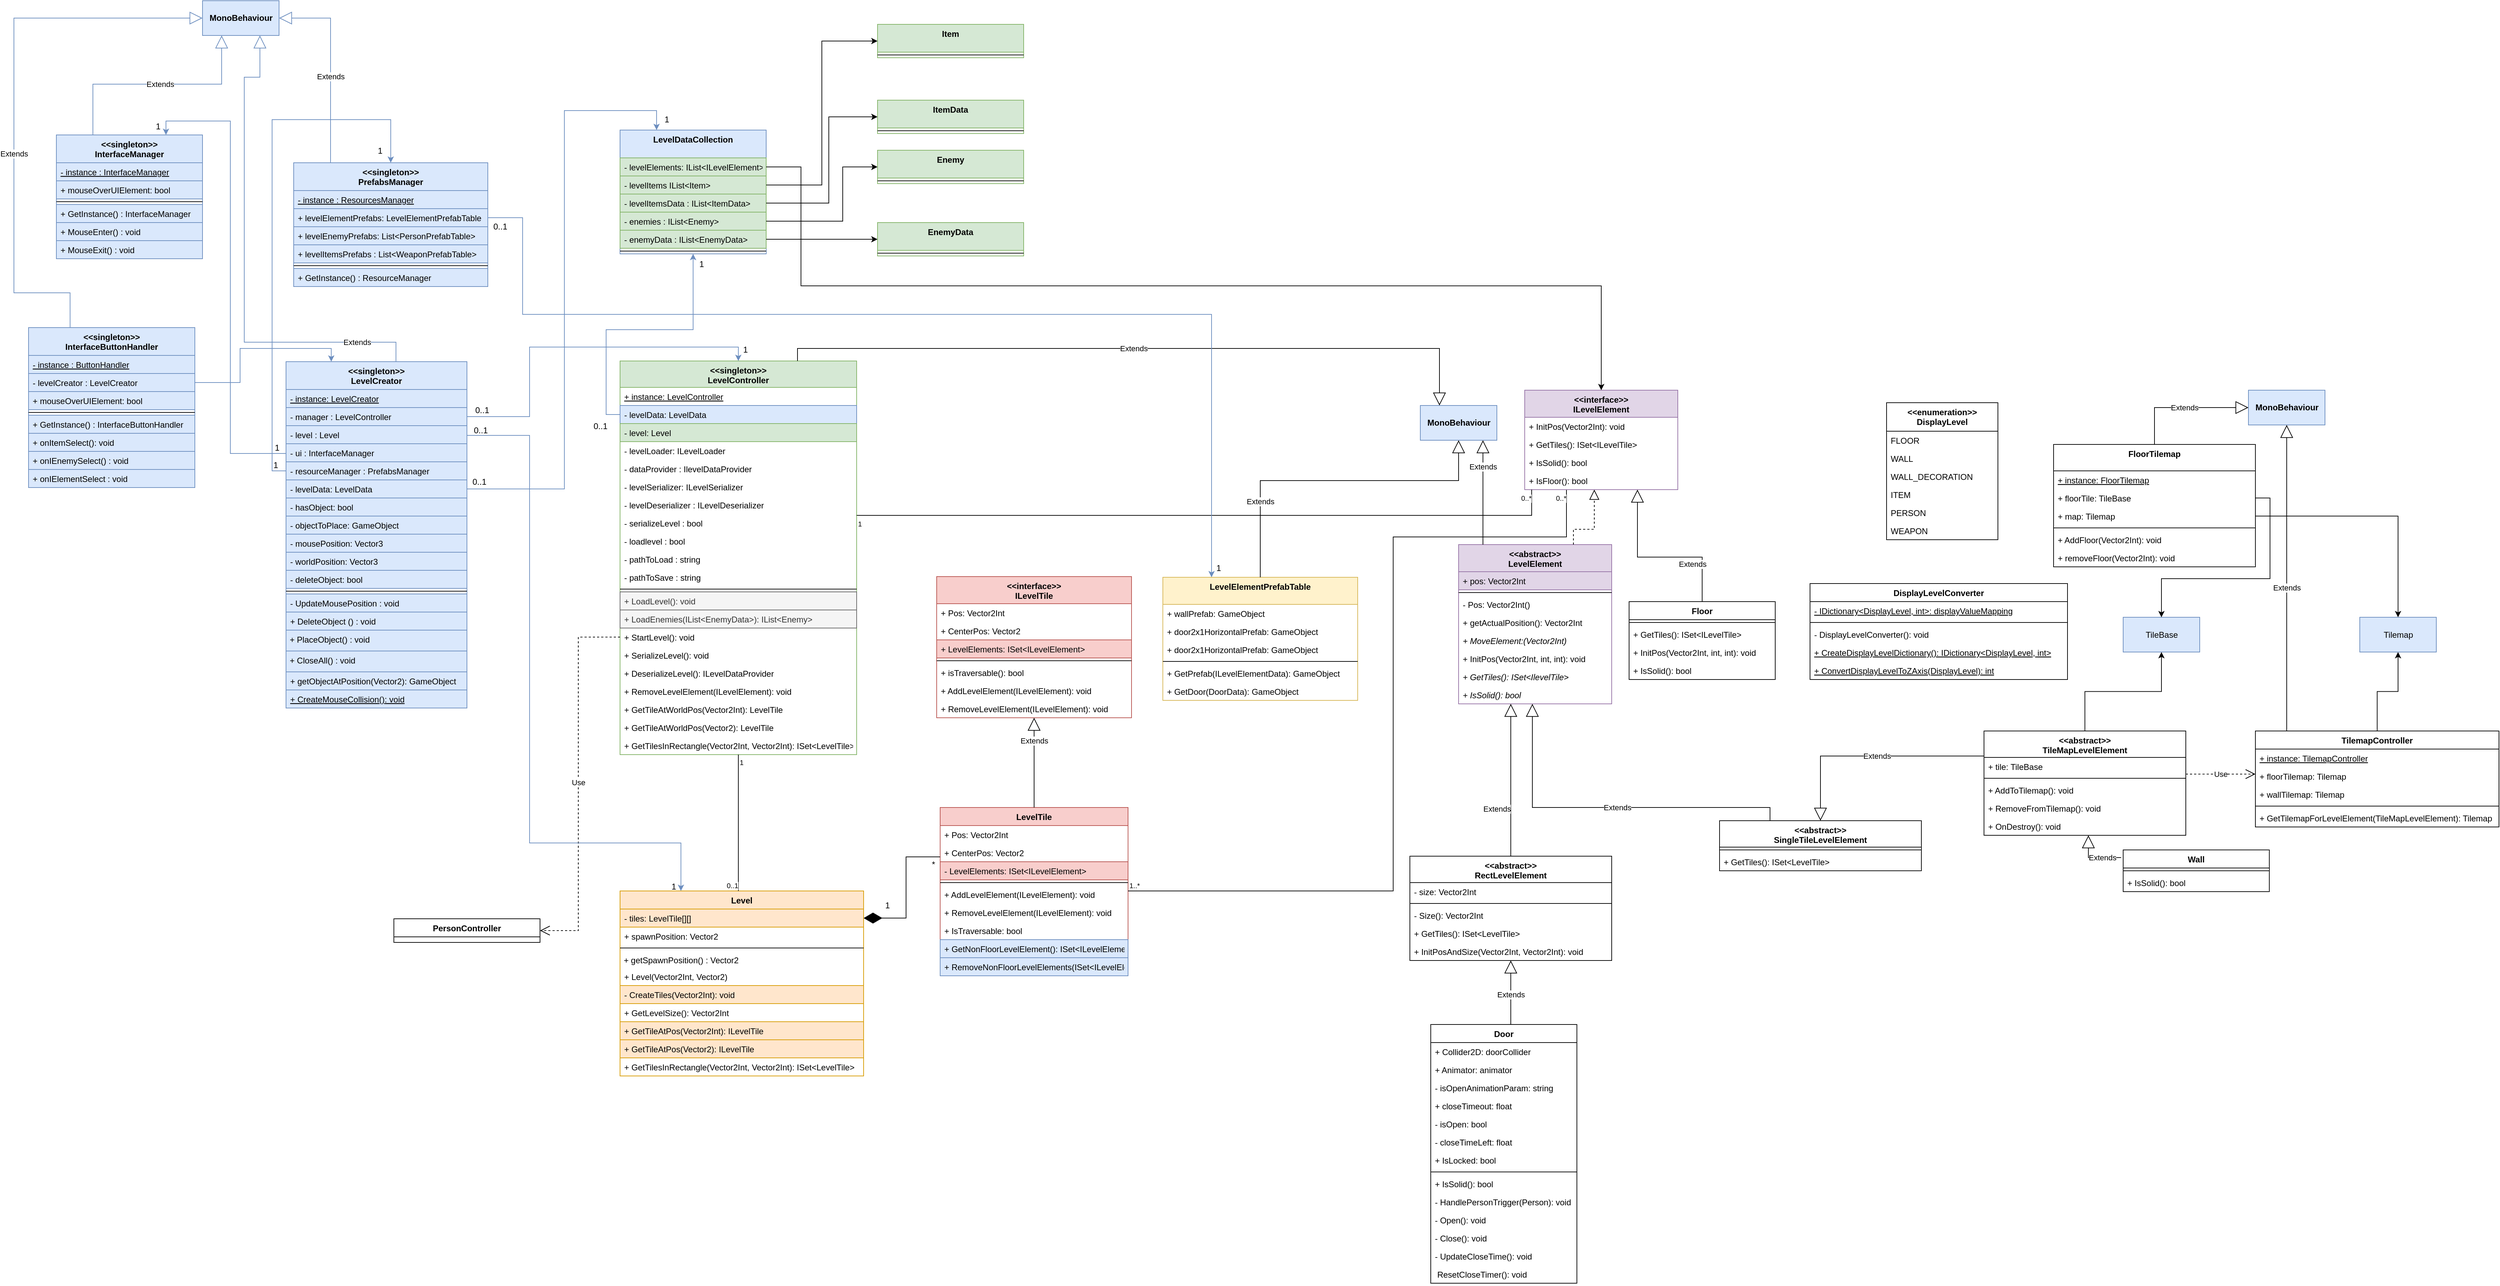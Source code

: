 <mxfile version="12.1.0" type="device" pages="2"><diagram id="2zkwkfUMslZhlKCblGl6" name="Page-1"><mxGraphModel dx="4274" dy="1860" grid="1" gridSize="10" guides="1" tooltips="1" connect="1" arrows="1" fold="1" page="1" pageScale="1" pageWidth="1169" pageHeight="827" math="0" shadow="0"><root><mxCell id="0"/><mxCell id="1" parent="0"/><mxCell id="AXW2l9qbpreev-BI2zus-2" value="Level" style="swimlane;fontStyle=1;align=center;verticalAlign=top;childLayout=stackLayout;horizontal=1;startSize=26;horizontalStack=0;resizeParent=1;resizeParentMax=0;resizeLast=0;collapsible=1;marginBottom=0;fillColor=#ffe6cc;strokeColor=#d79b00;" parent="1" vertex="1"><mxGeometry x="-420" y="760" width="350" height="266" as="geometry"/></mxCell><mxCell id="AXW2l9qbpreev-BI2zus-3" value="- tiles: LevelTile[][]" style="text;strokeColor=#d79b00;fillColor=#ffe6cc;align=left;verticalAlign=top;spacingLeft=4;spacingRight=4;overflow=hidden;rotatable=0;points=[[0,0.5],[1,0.5]];portConstraint=eastwest;" parent="AXW2l9qbpreev-BI2zus-2" vertex="1"><mxGeometry y="26" width="350" height="26" as="geometry"/></mxCell><mxCell id="KQm-0wvWO6I5i0ToHgmy-1" value="+ spawnPosition: Vector2" style="text;align=left;verticalAlign=top;spacingLeft=4;spacingRight=4;overflow=hidden;rotatable=0;points=[[0,0.5],[1,0.5]];portConstraint=eastwest;" parent="AXW2l9qbpreev-BI2zus-2" vertex="1"><mxGeometry y="52" width="350" height="26" as="geometry"/></mxCell><mxCell id="AXW2l9qbpreev-BI2zus-4" value="" style="line;strokeWidth=1;fillColor=none;align=left;verticalAlign=middle;spacingTop=-1;spacingLeft=3;spacingRight=3;rotatable=0;labelPosition=right;points=[];portConstraint=eastwest;" parent="AXW2l9qbpreev-BI2zus-2" vertex="1"><mxGeometry y="78" width="350" height="8" as="geometry"/></mxCell><mxCell id="TWqmmp0SQECcls4zfOVt-67" value="&amp;nbsp;+ getSpawnPosition() : Vector2" style="text;html=1;" parent="AXW2l9qbpreev-BI2zus-2" vertex="1"><mxGeometry y="86" width="350" height="24" as="geometry"/></mxCell><mxCell id="-V_s5MtlWf5qgAVQJQoc-5" value="+ Level(Vector2Int, Vector2)" style="text;strokeColor=none;fillColor=none;align=left;verticalAlign=top;spacingLeft=4;spacingRight=4;overflow=hidden;rotatable=0;points=[[0,0.5],[1,0.5]];portConstraint=eastwest;" parent="AXW2l9qbpreev-BI2zus-2" vertex="1"><mxGeometry y="110" width="350" height="26" as="geometry"/></mxCell><mxCell id="OuKofVIuaI4zGx2Tc_gK-1" value="- CreateTiles(Vector2Int): void" style="text;strokeColor=#d79b00;fillColor=#ffe6cc;align=left;verticalAlign=top;spacingLeft=4;spacingRight=4;overflow=hidden;rotatable=0;points=[[0,0.5],[1,0.5]];portConstraint=eastwest;" parent="AXW2l9qbpreev-BI2zus-2" vertex="1"><mxGeometry y="136" width="350" height="26" as="geometry"/></mxCell><mxCell id="AXW2l9qbpreev-BI2zus-41" value="+ GetLevelSize(): Vector2Int" style="text;strokeColor=none;fillColor=none;align=left;verticalAlign=top;spacingLeft=4;spacingRight=4;overflow=hidden;rotatable=0;points=[[0,0.5],[1,0.5]];portConstraint=eastwest;" parent="AXW2l9qbpreev-BI2zus-2" vertex="1"><mxGeometry y="162" width="350" height="26" as="geometry"/></mxCell><mxCell id="9IiUYm3beuBKKqUS3jFR-1" value="+ GetTileAtPos(Vector2Int): ILevelTile" style="text;strokeColor=#d79b00;fillColor=#ffe6cc;align=left;verticalAlign=top;spacingLeft=4;spacingRight=4;overflow=hidden;rotatable=0;points=[[0,0.5],[1,0.5]];portConstraint=eastwest;" parent="AXW2l9qbpreev-BI2zus-2" vertex="1"><mxGeometry y="188" width="350" height="26" as="geometry"/></mxCell><mxCell id="TWqmmp0SQECcls4zfOVt-68" value="+ GetTileAtPos(Vector2): ILevelTile" style="text;strokeColor=#d79b00;fillColor=#ffe6cc;align=left;verticalAlign=top;spacingLeft=4;spacingRight=4;overflow=hidden;rotatable=0;points=[[0,0.5],[1,0.5]];portConstraint=eastwest;" parent="AXW2l9qbpreev-BI2zus-2" vertex="1"><mxGeometry y="214" width="350" height="26" as="geometry"/></mxCell><mxCell id="OuKofVIuaI4zGx2Tc_gK-20" value="+ GetTilesInRectangle(Vector2Int, Vector2Int): ISet&lt;LevelTile&gt;" style="text;strokeColor=none;fillColor=none;align=left;verticalAlign=top;spacingLeft=4;spacingRight=4;overflow=hidden;rotatable=0;points=[[0,0.5],[1,0.5]];portConstraint=eastwest;" parent="AXW2l9qbpreev-BI2zus-2" vertex="1"><mxGeometry y="240" width="350" height="26" as="geometry"/></mxCell><mxCell id="AXW2l9qbpreev-BI2zus-6" value="LevelTile" style="swimlane;fontStyle=1;align=center;verticalAlign=top;childLayout=stackLayout;horizontal=1;startSize=26;horizontalStack=0;resizeParent=1;resizeParentMax=0;resizeLast=0;collapsible=1;marginBottom=0;fillColor=#f8cecc;strokeColor=#b85450;" parent="1" vertex="1"><mxGeometry x="40" y="640" width="270" height="242" as="geometry"/></mxCell><mxCell id="TWqmmp0SQECcls4zfOVt-71" value="+ Pos: Vector2Int" style="text;strokeColor=none;fillColor=none;align=left;verticalAlign=top;spacingLeft=4;spacingRight=4;overflow=hidden;rotatable=0;points=[[0,0.5],[1,0.5]];portConstraint=eastwest;" parent="AXW2l9qbpreev-BI2zus-6" vertex="1"><mxGeometry y="26" width="270" height="26" as="geometry"/></mxCell><mxCell id="TWqmmp0SQECcls4zfOVt-72" value="+ CenterPos: Vector2" style="text;strokeColor=none;fillColor=none;align=left;verticalAlign=top;spacingLeft=4;spacingRight=4;overflow=hidden;rotatable=0;points=[[0,0.5],[1,0.5]];portConstraint=eastwest;" parent="AXW2l9qbpreev-BI2zus-6" vertex="1"><mxGeometry y="52" width="270" height="26" as="geometry"/></mxCell><mxCell id="AXW2l9qbpreev-BI2zus-7" value="- LevelElements: ISet&lt;ILevelElement&gt;" style="text;strokeColor=#b85450;fillColor=#f8cecc;align=left;verticalAlign=top;spacingLeft=4;spacingRight=4;overflow=hidden;rotatable=0;points=[[0,0.5],[1,0.5]];portConstraint=eastwest;" parent="AXW2l9qbpreev-BI2zus-6" vertex="1"><mxGeometry y="78" width="270" height="26" as="geometry"/></mxCell><mxCell id="AXW2l9qbpreev-BI2zus-8" value="" style="line;strokeWidth=1;fillColor=none;align=left;verticalAlign=middle;spacingTop=-1;spacingLeft=3;spacingRight=3;rotatable=0;labelPosition=right;points=[];portConstraint=eastwest;" parent="AXW2l9qbpreev-BI2zus-6" vertex="1"><mxGeometry y="104" width="270" height="8" as="geometry"/></mxCell><mxCell id="9IiUYm3beuBKKqUS3jFR-5" value="+ AddLevelElement(ILevelElement): void" style="text;strokeColor=none;fillColor=none;align=left;verticalAlign=top;spacingLeft=4;spacingRight=4;overflow=hidden;rotatable=0;points=[[0,0.5],[1,0.5]];portConstraint=eastwest;" parent="AXW2l9qbpreev-BI2zus-6" vertex="1"><mxGeometry y="112" width="270" height="26" as="geometry"/></mxCell><mxCell id="9IiUYm3beuBKKqUS3jFR-6" value="+ RemoveLevelElement(ILevelElement): void" style="text;strokeColor=none;fillColor=none;align=left;verticalAlign=top;spacingLeft=4;spacingRight=4;overflow=hidden;rotatable=0;points=[[0,0.5],[1,0.5]];portConstraint=eastwest;" parent="AXW2l9qbpreev-BI2zus-6" vertex="1"><mxGeometry y="138" width="270" height="26" as="geometry"/></mxCell><mxCell id="TWqmmp0SQECcls4zfOVt-74" value="+ IsTraversable: bool" style="text;strokeColor=none;fillColor=none;align=left;verticalAlign=top;spacingLeft=4;spacingRight=4;overflow=hidden;rotatable=0;points=[[0,0.5],[1,0.5]];portConstraint=eastwest;" parent="AXW2l9qbpreev-BI2zus-6" vertex="1"><mxGeometry y="164" width="270" height="26" as="geometry"/></mxCell><mxCell id="yb_6iSZxYsq96ivFcncQ-1" value="+ GetNonFloorLevelElement(): ISet&lt;ILevelElement&gt;" style="text;strokeColor=#6c8ebf;fillColor=#dae8fc;align=left;verticalAlign=top;spacingLeft=4;spacingRight=4;overflow=hidden;rotatable=0;points=[[0,0.5],[1,0.5]];portConstraint=eastwest;" vertex="1" parent="AXW2l9qbpreev-BI2zus-6"><mxGeometry y="190" width="270" height="26" as="geometry"/></mxCell><mxCell id="yb_6iSZxYsq96ivFcncQ-2" value="+ RemoveNonFloorLevelElements(ISet&lt;ILevelElement&gt;): void" style="text;strokeColor=#6c8ebf;fillColor=#dae8fc;align=left;verticalAlign=top;spacingLeft=4;spacingRight=4;overflow=hidden;rotatable=0;points=[[0,0.5],[1,0.5]];portConstraint=eastwest;" vertex="1" parent="AXW2l9qbpreev-BI2zus-6"><mxGeometry y="216" width="270" height="26" as="geometry"/></mxCell><mxCell id="AXW2l9qbpreev-BI2zus-13" value="&lt;&lt;abstract&gt;&gt;&#xA;LevelElement" style="swimlane;fontStyle=1;align=center;verticalAlign=top;childLayout=stackLayout;horizontal=1;startSize=39;horizontalStack=0;resizeParent=1;resizeParentMax=0;resizeLast=0;collapsible=1;marginBottom=0;fillColor=#e1d5e7;strokeColor=#9673a6;" parent="1" vertex="1"><mxGeometry x="785" y="262" width="220" height="229" as="geometry"/></mxCell><mxCell id="AXW2l9qbpreev-BI2zus-14" value="+ pos: Vector2Int" style="text;strokeColor=#9673a6;fillColor=#e1d5e7;align=left;verticalAlign=top;spacingLeft=4;spacingRight=4;overflow=hidden;rotatable=0;points=[[0,0.5],[1,0.5]];portConstraint=eastwest;" parent="AXW2l9qbpreev-BI2zus-13" vertex="1"><mxGeometry y="39" width="220" height="26" as="geometry"/></mxCell><mxCell id="AXW2l9qbpreev-BI2zus-15" value="" style="line;strokeWidth=1;fillColor=none;align=left;verticalAlign=middle;spacingTop=-1;spacingLeft=3;spacingRight=3;rotatable=0;labelPosition=right;points=[];portConstraint=eastwest;" parent="AXW2l9qbpreev-BI2zus-13" vertex="1"><mxGeometry y="65" width="220" height="8" as="geometry"/></mxCell><mxCell id="AXW2l9qbpreev-BI2zus-16" value="- Pos: Vector2Int()" style="text;strokeColor=none;fillColor=none;align=left;verticalAlign=top;spacingLeft=4;spacingRight=4;overflow=hidden;rotatable=0;points=[[0,0.5],[1,0.5]];portConstraint=eastwest;" parent="AXW2l9qbpreev-BI2zus-13" vertex="1"><mxGeometry y="73" width="220" height="26" as="geometry"/></mxCell><mxCell id="TWqmmp0SQECcls4zfOVt-79" value="+ getActualPosition(): Vector2Int" style="text;strokeColor=none;fillColor=none;align=left;verticalAlign=top;spacingLeft=4;spacingRight=4;overflow=hidden;rotatable=0;points=[[0,0.5],[1,0.5]];portConstraint=eastwest;" parent="AXW2l9qbpreev-BI2zus-13" vertex="1"><mxGeometry y="99" width="220" height="26" as="geometry"/></mxCell><mxCell id="XS41IjRvCFpRgZOPIFqS-5" value="+ MoveElement:(Vector2Int)" style="text;strokeColor=none;fillColor=none;align=left;verticalAlign=top;spacingLeft=4;spacingRight=4;overflow=hidden;rotatable=0;points=[[0,0.5],[1,0.5]];portConstraint=eastwest;fontStyle=2" parent="AXW2l9qbpreev-BI2zus-13" vertex="1"><mxGeometry y="125" width="220" height="26" as="geometry"/></mxCell><mxCell id="XS41IjRvCFpRgZOPIFqS-3" value="+ InitPos(Vector2Int, int, int): void" style="text;strokeColor=none;fillColor=none;align=left;verticalAlign=top;spacingLeft=4;spacingRight=4;overflow=hidden;rotatable=0;points=[[0,0.5],[1,0.5]];portConstraint=eastwest;" parent="AXW2l9qbpreev-BI2zus-13" vertex="1"><mxGeometry y="151" width="220" height="26" as="geometry"/></mxCell><mxCell id="XS41IjRvCFpRgZOPIFqS-9" value="+ GetTiles(): ISet&lt;IlevelTile&gt;" style="text;strokeColor=none;fillColor=none;align=left;verticalAlign=top;spacingLeft=4;spacingRight=4;overflow=hidden;rotatable=0;points=[[0,0.5],[1,0.5]];portConstraint=eastwest;fontStyle=2" parent="AXW2l9qbpreev-BI2zus-13" vertex="1"><mxGeometry y="177" width="220" height="26" as="geometry"/></mxCell><mxCell id="XS41IjRvCFpRgZOPIFqS-8" value="+ IsSolid(): bool" style="text;strokeColor=none;fillColor=none;align=left;verticalAlign=top;spacingLeft=4;spacingRight=4;overflow=hidden;rotatable=0;points=[[0,0.5],[1,0.5]];portConstraint=eastwest;fontStyle=2" parent="AXW2l9qbpreev-BI2zus-13" vertex="1"><mxGeometry y="203" width="220" height="26" as="geometry"/></mxCell><mxCell id="AXW2l9qbpreev-BI2zus-27" value="&lt;&lt;abstract&gt;&gt;&#xA;RectLevelElement&#xA;" style="swimlane;fontStyle=1;align=center;verticalAlign=top;childLayout=stackLayout;horizontal=1;startSize=38;horizontalStack=0;resizeParent=1;resizeParentMax=0;resizeLast=0;collapsible=1;marginBottom=0;" parent="1" vertex="1"><mxGeometry x="715" y="710" width="290" height="150" as="geometry"/></mxCell><mxCell id="AXW2l9qbpreev-BI2zus-28" value="- size: Vector2Int" style="text;strokeColor=none;fillColor=none;align=left;verticalAlign=top;spacingLeft=4;spacingRight=4;overflow=hidden;rotatable=0;points=[[0,0.5],[1,0.5]];portConstraint=eastwest;" parent="AXW2l9qbpreev-BI2zus-27" vertex="1"><mxGeometry y="38" width="290" height="26" as="geometry"/></mxCell><mxCell id="AXW2l9qbpreev-BI2zus-29" value="" style="line;strokeWidth=1;fillColor=none;align=left;verticalAlign=middle;spacingTop=-1;spacingLeft=3;spacingRight=3;rotatable=0;labelPosition=right;points=[];portConstraint=eastwest;" parent="AXW2l9qbpreev-BI2zus-27" vertex="1"><mxGeometry y="64" width="290" height="8" as="geometry"/></mxCell><mxCell id="hVtepPrAyheL8oVJzCbm-14" value="- Size(): Vector2Int" style="text;strokeColor=none;fillColor=none;align=left;verticalAlign=top;spacingLeft=4;spacingRight=4;overflow=hidden;rotatable=0;points=[[0,0.5],[1,0.5]];portConstraint=eastwest;" parent="AXW2l9qbpreev-BI2zus-27" vertex="1"><mxGeometry y="72" width="290" height="26" as="geometry"/></mxCell><mxCell id="AXW2l9qbpreev-BI2zus-30" value="+ GetTiles(): ISet&lt;LevelTile&gt;" style="text;strokeColor=none;fillColor=none;align=left;verticalAlign=top;spacingLeft=4;spacingRight=4;overflow=hidden;rotatable=0;points=[[0,0.5],[1,0.5]];portConstraint=eastwest;" parent="AXW2l9qbpreev-BI2zus-27" vertex="1"><mxGeometry y="98" width="290" height="26" as="geometry"/></mxCell><mxCell id="XS41IjRvCFpRgZOPIFqS-4" value="+ InitPosAndSize(Vector2Int, Vector2Int): void" style="text;strokeColor=none;fillColor=none;align=left;verticalAlign=top;spacingLeft=4;spacingRight=4;overflow=hidden;rotatable=0;points=[[0,0.5],[1,0.5]];portConstraint=eastwest;" parent="AXW2l9qbpreev-BI2zus-27" vertex="1"><mxGeometry y="124" width="290" height="26" as="geometry"/></mxCell><mxCell id="AXW2l9qbpreev-BI2zus-34" value="" style="endArrow=none;html=1;edgeStyle=orthogonalEdgeStyle;strokeColor=#000000;rounded=0;" parent="1" source="AXW2l9qbpreev-BI2zus-6" target="9IiUYm3beuBKKqUS3jFR-17" edge="1"><mxGeometry relative="1" as="geometry"><mxPoint x="490" y="560" as="sourcePoint"/><mxPoint x="970" y="210" as="targetPoint"/><Array as="points"><mxPoint x="691" y="760"/><mxPoint x="691" y="251"/><mxPoint x="940" y="251"/></Array></mxGeometry></mxCell><mxCell id="AXW2l9qbpreev-BI2zus-35" value="1..*" style="resizable=0;html=1;align=left;verticalAlign=bottom;labelBackgroundColor=#ffffff;fontSize=10;" parent="AXW2l9qbpreev-BI2zus-34" connectable="0" vertex="1"><mxGeometry x="-1" relative="1" as="geometry"/></mxCell><mxCell id="AXW2l9qbpreev-BI2zus-36" value="0..*" style="resizable=0;html=1;align=right;verticalAlign=bottom;labelBackgroundColor=#ffffff;fontSize=10;" parent="AXW2l9qbpreev-BI2zus-34" connectable="0" vertex="1"><mxGeometry x="1" relative="1" as="geometry"><mxPoint y="20" as="offset"/></mxGeometry></mxCell><mxCell id="AXW2l9qbpreev-BI2zus-38" value="Extends" style="endArrow=block;endSize=16;endFill=0;html=1;strokeColor=#000000;rounded=0;exitX=0.5;exitY=0;exitDx=0;exitDy=0;edgeStyle=orthogonalEdgeStyle;" parent="1" source="AXW2l9qbpreev-BI2zus-27" target="AXW2l9qbpreev-BI2zus-13" edge="1"><mxGeometry x="-0.375" y="20" width="160" relative="1" as="geometry"><mxPoint x="950" y="370" as="sourcePoint"/><mxPoint x="1110" y="370" as="targetPoint"/><mxPoint as="offset"/><Array as="points"><mxPoint x="860" y="550"/><mxPoint x="860" y="550"/></Array></mxGeometry></mxCell><mxCell id="AXW2l9qbpreev-BI2zus-39" value="&lt;b&gt;MonoBehaviour&lt;/b&gt;&lt;br&gt;" style="html=1;fillColor=#dae8fc;strokeColor=#6c8ebf;" parent="1" vertex="1"><mxGeometry x="730" y="62" width="110" height="50" as="geometry"/></mxCell><mxCell id="AXW2l9qbpreev-BI2zus-40" value="Extends" style="endArrow=block;endSize=16;endFill=0;html=1;strokeColor=#000000;rounded=0;edgeStyle=orthogonalEdgeStyle;" parent="1" source="AXW2l9qbpreev-BI2zus-13" target="AXW2l9qbpreev-BI2zus-39" edge="1"><mxGeometry x="0.498" width="160" relative="1" as="geometry"><mxPoint x="750" y="430" as="sourcePoint"/><mxPoint x="870" y="298" as="targetPoint"/><Array as="points"><mxPoint x="820" y="260"/><mxPoint x="820" y="260"/></Array><mxPoint as="offset"/></mxGeometry></mxCell><mxCell id="9IiUYm3beuBKKqUS3jFR-17" value="&lt;&lt;interface&gt;&gt;&#xA;ILevelElement" style="swimlane;fontStyle=1;align=center;verticalAlign=top;childLayout=stackLayout;horizontal=1;startSize=39;horizontalStack=0;resizeParent=1;resizeParentMax=0;resizeLast=0;collapsible=1;marginBottom=0;fillColor=#e1d5e7;strokeColor=#9673a6;" parent="1" vertex="1"><mxGeometry x="880" y="40" width="220" height="143" as="geometry"/></mxCell><mxCell id="XS41IjRvCFpRgZOPIFqS-2" value="+ InitPos(Vector2Int): void" style="text;strokeColor=none;fillColor=none;align=left;verticalAlign=top;spacingLeft=4;spacingRight=4;overflow=hidden;rotatable=0;points=[[0,0.5],[1,0.5]];portConstraint=eastwest;" parent="9IiUYm3beuBKKqUS3jFR-17" vertex="1"><mxGeometry y="39" width="220" height="26" as="geometry"/></mxCell><mxCell id="9IiUYm3beuBKKqUS3jFR-20" value="+ GetTiles(): ISet&lt;ILevelTile&gt;" style="text;strokeColor=none;fillColor=none;align=left;verticalAlign=top;spacingLeft=4;spacingRight=4;overflow=hidden;rotatable=0;points=[[0,0.5],[1,0.5]];portConstraint=eastwest;fontStyle=0" parent="9IiUYm3beuBKKqUS3jFR-17" vertex="1"><mxGeometry y="65" width="220" height="26" as="geometry"/></mxCell><mxCell id="9IiUYm3beuBKKqUS3jFR-23" value="+ IsSolid(): bool" style="text;strokeColor=none;fillColor=none;align=left;verticalAlign=top;spacingLeft=4;spacingRight=4;overflow=hidden;rotatable=0;points=[[0,0.5],[1,0.5]];portConstraint=eastwest;" parent="9IiUYm3beuBKKqUS3jFR-17" vertex="1"><mxGeometry y="91" width="220" height="26" as="geometry"/></mxCell><mxCell id="yb_6iSZxYsq96ivFcncQ-5" value="+ IsFloor(): bool" style="text;strokeColor=none;fillColor=none;align=left;verticalAlign=top;spacingLeft=4;spacingRight=4;overflow=hidden;rotatable=0;points=[[0,0.5],[1,0.5]];portConstraint=eastwest;" vertex="1" parent="9IiUYm3beuBKKqUS3jFR-17"><mxGeometry y="117" width="220" height="26" as="geometry"/></mxCell><mxCell id="OuKofVIuaI4zGx2Tc_gK-2" value="&lt;&lt;singleton&gt;&gt;&#xA;LevelController" style="swimlane;fontStyle=1;align=center;verticalAlign=top;childLayout=stackLayout;horizontal=1;startSize=38;horizontalStack=0;resizeParent=1;resizeParentMax=0;resizeLast=0;collapsible=1;marginBottom=0;fillColor=#d5e8d4;strokeColor=#82b366;" parent="1" vertex="1"><mxGeometry x="-420" y="-2" width="340" height="566" as="geometry"/></mxCell><mxCell id="OuKofVIuaI4zGx2Tc_gK-3" value="+ instance: LevelController" style="text;strokeColor=none;fillColor=none;align=left;verticalAlign=top;spacingLeft=4;spacingRight=4;overflow=hidden;rotatable=0;points=[[0,0.5],[1,0.5]];portConstraint=eastwest;fontStyle=4" parent="OuKofVIuaI4zGx2Tc_gK-2" vertex="1"><mxGeometry y="38" width="340" height="26" as="geometry"/></mxCell><mxCell id="hVtepPrAyheL8oVJzCbm-88" value="- levelData: LevelData" style="text;strokeColor=#6c8ebf;fillColor=#dae8fc;align=left;verticalAlign=top;spacingLeft=4;spacingRight=4;overflow=hidden;rotatable=0;points=[[0,0.5],[1,0.5]];portConstraint=eastwest;" parent="OuKofVIuaI4zGx2Tc_gK-2" vertex="1"><mxGeometry y="64" width="340" height="26" as="geometry"/></mxCell><mxCell id="OuKofVIuaI4zGx2Tc_gK-8" value="- level: Level" style="text;strokeColor=#82b366;fillColor=#d5e8d4;align=left;verticalAlign=top;spacingLeft=4;spacingRight=4;overflow=hidden;rotatable=0;points=[[0,0.5],[1,0.5]];portConstraint=eastwest;" parent="OuKofVIuaI4zGx2Tc_gK-2" vertex="1"><mxGeometry y="90" width="340" height="26" as="geometry"/></mxCell><mxCell id="OuKofVIuaI4zGx2Tc_gK-30" value="- levelLoader: ILevelLoader" style="text;strokeColor=none;fillColor=none;align=left;verticalAlign=top;spacingLeft=4;spacingRight=4;overflow=hidden;rotatable=0;points=[[0,0.5],[1,0.5]];portConstraint=eastwest;" parent="OuKofVIuaI4zGx2Tc_gK-2" vertex="1"><mxGeometry y="116" width="340" height="26" as="geometry"/></mxCell><mxCell id="TWqmmp0SQECcls4zfOVt-45" value="- dataProvider : IlevelDataProvider" style="text;strokeColor=none;fillColor=none;align=left;verticalAlign=top;spacingLeft=4;spacingRight=4;overflow=hidden;rotatable=0;points=[[0,0.5],[1,0.5]];portConstraint=eastwest;" parent="OuKofVIuaI4zGx2Tc_gK-2" vertex="1"><mxGeometry y="142" width="340" height="26" as="geometry"/></mxCell><mxCell id="TWqmmp0SQECcls4zfOVt-48" value="- levelSerializer: ILevelSerializer" style="text;strokeColor=none;fillColor=none;align=left;verticalAlign=top;spacingLeft=4;spacingRight=4;overflow=hidden;rotatable=0;points=[[0,0.5],[1,0.5]];portConstraint=eastwest;" parent="OuKofVIuaI4zGx2Tc_gK-2" vertex="1"><mxGeometry y="168" width="340" height="26" as="geometry"/></mxCell><mxCell id="TWqmmp0SQECcls4zfOVt-51" value="- levelDeserializer : ILevelDeserializer" style="text;strokeColor=none;fillColor=none;align=left;verticalAlign=top;spacingLeft=4;spacingRight=4;overflow=hidden;rotatable=0;points=[[0,0.5],[1,0.5]];portConstraint=eastwest;" parent="OuKofVIuaI4zGx2Tc_gK-2" vertex="1"><mxGeometry y="194" width="340" height="26" as="geometry"/></mxCell><mxCell id="TWqmmp0SQECcls4zfOVt-50" value="- serializeLevel : bool" style="text;strokeColor=none;fillColor=none;align=left;verticalAlign=top;spacingLeft=4;spacingRight=4;overflow=hidden;rotatable=0;points=[[0,0.5],[1,0.5]];portConstraint=eastwest;" parent="OuKofVIuaI4zGx2Tc_gK-2" vertex="1"><mxGeometry y="220" width="340" height="26" as="geometry"/></mxCell><mxCell id="TWqmmp0SQECcls4zfOVt-52" value="- loadlevel : bool" style="text;strokeColor=none;fillColor=none;align=left;verticalAlign=top;spacingLeft=4;spacingRight=4;overflow=hidden;rotatable=0;points=[[0,0.5],[1,0.5]];portConstraint=eastwest;" parent="OuKofVIuaI4zGx2Tc_gK-2" vertex="1"><mxGeometry y="246" width="340" height="26" as="geometry"/></mxCell><mxCell id="TWqmmp0SQECcls4zfOVt-53" value="- pathToLoad : string" style="text;strokeColor=none;fillColor=none;align=left;verticalAlign=top;spacingLeft=4;spacingRight=4;overflow=hidden;rotatable=0;points=[[0,0.5],[1,0.5]];portConstraint=eastwest;" parent="OuKofVIuaI4zGx2Tc_gK-2" vertex="1"><mxGeometry y="272" width="340" height="26" as="geometry"/></mxCell><mxCell id="TWqmmp0SQECcls4zfOVt-54" value="- pathToSave : string" style="text;strokeColor=none;fillColor=none;align=left;verticalAlign=top;spacingLeft=4;spacingRight=4;overflow=hidden;rotatable=0;points=[[0,0.5],[1,0.5]];portConstraint=eastwest;" parent="OuKofVIuaI4zGx2Tc_gK-2" vertex="1"><mxGeometry y="298" width="340" height="26" as="geometry"/></mxCell><mxCell id="OuKofVIuaI4zGx2Tc_gK-4" value="" style="line;strokeWidth=1;fillColor=none;align=left;verticalAlign=middle;spacingTop=-1;spacingLeft=3;spacingRight=3;rotatable=0;labelPosition=right;points=[];portConstraint=eastwest;" parent="OuKofVIuaI4zGx2Tc_gK-2" vertex="1"><mxGeometry y="324" width="340" height="8" as="geometry"/></mxCell><mxCell id="OuKofVIuaI4zGx2Tc_gK-25" value="+ LoadLevel(): void" style="text;align=left;verticalAlign=top;spacingLeft=4;spacingRight=4;overflow=hidden;rotatable=0;points=[[0,0.5],[1,0.5]];portConstraint=eastwest;fillColor=#f5f5f5;strokeColor=#666666;fontColor=#333333;" parent="OuKofVIuaI4zGx2Tc_gK-2" vertex="1"><mxGeometry y="332" width="340" height="26" as="geometry"/></mxCell><mxCell id="TWqmmp0SQECcls4zfOVt-55" value="+ LoadEnemies(IList&lt;EnemyData&gt;): IList&lt;Enemy&gt;" style="text;align=left;verticalAlign=top;spacingLeft=4;spacingRight=4;overflow=hidden;rotatable=0;points=[[0,0.5],[1,0.5]];portConstraint=eastwest;fillColor=#f5f5f5;strokeColor=#666666;fontColor=#333333;" parent="OuKofVIuaI4zGx2Tc_gK-2" vertex="1"><mxGeometry y="358" width="340" height="26" as="geometry"/></mxCell><mxCell id="KQm-0wvWO6I5i0ToHgmy-2" value="+ StartLevel(): void" style="text;strokeColor=none;fillColor=none;align=left;verticalAlign=top;spacingLeft=4;spacingRight=4;overflow=hidden;rotatable=0;points=[[0,0.5],[1,0.5]];portConstraint=eastwest;" parent="OuKofVIuaI4zGx2Tc_gK-2" vertex="1"><mxGeometry y="384" width="340" height="26" as="geometry"/></mxCell><mxCell id="FSm8aC_HZ5E9YUK8kMYz-2" value="+ SerializeLevel(): void" style="text;strokeColor=none;fillColor=none;align=left;verticalAlign=top;spacingLeft=4;spacingRight=4;overflow=hidden;rotatable=0;points=[[0,0.5],[1,0.5]];portConstraint=eastwest;" parent="OuKofVIuaI4zGx2Tc_gK-2" vertex="1"><mxGeometry y="410" width="340" height="26" as="geometry"/></mxCell><mxCell id="TWqmmp0SQECcls4zfOVt-66" value="+ DeserializeLevel(): ILevelDataProvider" style="text;strokeColor=none;fillColor=none;align=left;verticalAlign=top;spacingLeft=4;spacingRight=4;overflow=hidden;rotatable=0;points=[[0,0.5],[1,0.5]];portConstraint=eastwest;" parent="OuKofVIuaI4zGx2Tc_gK-2" vertex="1"><mxGeometry y="436" width="340" height="26" as="geometry"/></mxCell><mxCell id="QR1lHmXLNgGtC7YMGFlB-7" value="+ RemoveLevelElement(ILevelElement): void" style="text;strokeColor=none;fillColor=none;align=left;verticalAlign=top;spacingLeft=4;spacingRight=4;overflow=hidden;rotatable=0;points=[[0,0.5],[1,0.5]];portConstraint=eastwest;" parent="OuKofVIuaI4zGx2Tc_gK-2" vertex="1"><mxGeometry y="462" width="340" height="26" as="geometry"/></mxCell><mxCell id="OuKofVIuaI4zGx2Tc_gK-21" value="+ GetTileAtWorldPos(Vector2Int): LevelTile" style="text;strokeColor=none;fillColor=none;align=left;verticalAlign=top;spacingLeft=4;spacingRight=4;overflow=hidden;rotatable=0;points=[[0,0.5],[1,0.5]];portConstraint=eastwest;" parent="OuKofVIuaI4zGx2Tc_gK-2" vertex="1"><mxGeometry y="488" width="340" height="26" as="geometry"/></mxCell><mxCell id="OuKofVIuaI4zGx2Tc_gK-23" value="+ GetTileAtWorldPos(Vector2): LevelTile" style="text;strokeColor=none;fillColor=none;align=left;verticalAlign=top;spacingLeft=4;spacingRight=4;overflow=hidden;rotatable=0;points=[[0,0.5],[1,0.5]];portConstraint=eastwest;" parent="OuKofVIuaI4zGx2Tc_gK-2" vertex="1"><mxGeometry y="514" width="340" height="26" as="geometry"/></mxCell><mxCell id="OuKofVIuaI4zGx2Tc_gK-22" value="+ GetTilesInRectangle(Vector2Int, Vector2Int): ISet&lt;LevelTile&gt;" style="text;strokeColor=none;fillColor=none;align=left;verticalAlign=top;spacingLeft=4;spacingRight=4;overflow=hidden;rotatable=0;points=[[0,0.5],[1,0.5]];portConstraint=eastwest;" parent="OuKofVIuaI4zGx2Tc_gK-2" vertex="1"><mxGeometry y="540" width="340" height="26" as="geometry"/></mxCell><mxCell id="OuKofVIuaI4zGx2Tc_gK-6" value="Extends" style="endArrow=block;endSize=16;endFill=0;html=1;strokeColor=#000000;rounded=0;edgeStyle=orthogonalEdgeStyle;entryX=0.25;entryY=0;entryDx=0;entryDy=0;exitX=0.75;exitY=0;exitDx=0;exitDy=0;" parent="1" source="OuKofVIuaI4zGx2Tc_gK-2" target="AXW2l9qbpreev-BI2zus-39" edge="1"><mxGeometry x="-0.019" width="160" relative="1" as="geometry"><mxPoint x="-81" y="161.143" as="sourcePoint"/><mxPoint x="756.714" y="113.143" as="targetPoint"/><Array as="points"><mxPoint x="-165" y="-20"/><mxPoint x="757" y="-20"/></Array><mxPoint x="-1" as="offset"/></mxGeometry></mxCell><mxCell id="OuKofVIuaI4zGx2Tc_gK-7" value="" style="endArrow=block;dashed=1;endFill=0;endSize=12;html=1;rounded=0;edgeStyle=orthogonalEdgeStyle;exitX=0.75;exitY=0;exitDx=0;exitDy=0;" parent="1" source="AXW2l9qbpreev-BI2zus-13" target="9IiUYm3beuBKKqUS3jFR-17" edge="1"><mxGeometry width="160" relative="1" as="geometry"><mxPoint x="100" y="670" as="sourcePoint"/><mxPoint x="260" y="670" as="targetPoint"/><Array as="points"><mxPoint x="950" y="240"/><mxPoint x="980" y="240"/></Array></mxGeometry></mxCell><mxCell id="OuKofVIuaI4zGx2Tc_gK-9" value="" style="endArrow=none;html=1;edgeStyle=orthogonalEdgeStyle;rounded=0;" parent="1" source="OuKofVIuaI4zGx2Tc_gK-2" target="AXW2l9qbpreev-BI2zus-2" edge="1"><mxGeometry relative="1" as="geometry"><mxPoint x="-170" y="249" as="sourcePoint"/><mxPoint x="25" y="549" as="targetPoint"/><Array as="points"><mxPoint x="-260" y="398"/><mxPoint x="-260" y="398"/></Array></mxGeometry></mxCell><mxCell id="OuKofVIuaI4zGx2Tc_gK-10" value="1" style="resizable=0;html=1;align=left;verticalAlign=bottom;labelBackgroundColor=#ffffff;fontSize=10;" parent="OuKofVIuaI4zGx2Tc_gK-9" connectable="0" vertex="1"><mxGeometry x="-1" relative="1" as="geometry"><mxPoint y="19.5" as="offset"/></mxGeometry></mxCell><mxCell id="OuKofVIuaI4zGx2Tc_gK-11" value="0..1" style="resizable=0;html=1;align=right;verticalAlign=bottom;labelBackgroundColor=#ffffff;fontSize=10;" parent="OuKofVIuaI4zGx2Tc_gK-9" connectable="0" vertex="1"><mxGeometry x="1" relative="1" as="geometry"/></mxCell><mxCell id="OuKofVIuaI4zGx2Tc_gK-32" value="Floor" style="swimlane;fontStyle=1;align=center;verticalAlign=top;childLayout=stackLayout;horizontal=1;startSize=26;horizontalStack=0;resizeParent=1;resizeParentMax=0;resizeLast=0;collapsible=1;marginBottom=0;" parent="1" vertex="1"><mxGeometry x="1030" y="344" width="210" height="112" as="geometry"/></mxCell><mxCell id="OuKofVIuaI4zGx2Tc_gK-34" value="" style="line;strokeWidth=1;fillColor=none;align=left;verticalAlign=middle;spacingTop=-1;spacingLeft=3;spacingRight=3;rotatable=0;labelPosition=right;points=[];portConstraint=eastwest;" parent="OuKofVIuaI4zGx2Tc_gK-32" vertex="1"><mxGeometry y="26" width="210" height="8" as="geometry"/></mxCell><mxCell id="hVtepPrAyheL8oVJzCbm-13" value="+ GetTiles(): ISet&lt;ILevelTile&gt;" style="text;strokeColor=none;fillColor=none;align=left;verticalAlign=top;spacingLeft=4;spacingRight=4;overflow=hidden;rotatable=0;points=[[0,0.5],[1,0.5]];portConstraint=eastwest;" parent="OuKofVIuaI4zGx2Tc_gK-32" vertex="1"><mxGeometry y="34" width="210" height="26" as="geometry"/></mxCell><mxCell id="OuKofVIuaI4zGx2Tc_gK-37" value="+ InitPos(Vector2Int, int, int): void" style="text;strokeColor=none;fillColor=none;align=left;verticalAlign=top;spacingLeft=4;spacingRight=4;overflow=hidden;rotatable=0;points=[[0,0.5],[1,0.5]];portConstraint=eastwest;" parent="OuKofVIuaI4zGx2Tc_gK-32" vertex="1"><mxGeometry y="60" width="210" height="26" as="geometry"/></mxCell><mxCell id="OuKofVIuaI4zGx2Tc_gK-36" value="+ IsSolid(): bool" style="text;strokeColor=none;fillColor=none;align=left;verticalAlign=top;spacingLeft=4;spacingRight=4;overflow=hidden;rotatable=0;points=[[0,0.5],[1,0.5]];portConstraint=eastwest;" parent="OuKofVIuaI4zGx2Tc_gK-32" vertex="1"><mxGeometry y="86" width="210" height="26" as="geometry"/></mxCell><mxCell id="OuKofVIuaI4zGx2Tc_gK-38" value="Wall" style="swimlane;fontStyle=1;align=center;verticalAlign=top;childLayout=stackLayout;horizontal=1;startSize=26;horizontalStack=0;resizeParent=1;resizeParentMax=0;resizeLast=0;collapsible=1;marginBottom=0;" parent="1" vertex="1"><mxGeometry x="1740" y="701" width="210" height="60" as="geometry"/></mxCell><mxCell id="OuKofVIuaI4zGx2Tc_gK-39" value="" style="line;strokeWidth=1;fillColor=none;align=left;verticalAlign=middle;spacingTop=-1;spacingLeft=3;spacingRight=3;rotatable=0;labelPosition=right;points=[];portConstraint=eastwest;" parent="OuKofVIuaI4zGx2Tc_gK-38" vertex="1"><mxGeometry y="26" width="210" height="8" as="geometry"/></mxCell><mxCell id="OuKofVIuaI4zGx2Tc_gK-40" value="+ IsSolid(): bool" style="text;strokeColor=none;fillColor=none;align=left;verticalAlign=top;spacingLeft=4;spacingRight=4;overflow=hidden;rotatable=0;points=[[0,0.5],[1,0.5]];portConstraint=eastwest;" parent="OuKofVIuaI4zGx2Tc_gK-38" vertex="1"><mxGeometry y="34" width="210" height="26" as="geometry"/></mxCell><mxCell id="OuKofVIuaI4zGx2Tc_gK-42" value="Extends" style="endArrow=block;endSize=16;endFill=0;html=1;strokeColor=#000000;rounded=0;edgeStyle=orthogonalEdgeStyle;" parent="1" source="OuKofVIuaI4zGx2Tc_gK-32" target="yb_6iSZxYsq96ivFcncQ-5" edge="1"><mxGeometry x="-0.386" y="10" width="160" relative="1" as="geometry"><mxPoint x="910" y="545" as="sourcePoint"/><mxPoint x="910" y="502" as="targetPoint"/><Array as="points"><mxPoint x="1135" y="280"/><mxPoint x="1042" y="280"/></Array><mxPoint as="offset"/></mxGeometry></mxCell><mxCell id="OuKofVIuaI4zGx2Tc_gK-43" value="Extends" style="endArrow=block;endSize=16;endFill=0;html=1;strokeColor=#000000;rounded=0;edgeStyle=orthogonalEdgeStyle;exitX=-0.014;exitY=0.184;exitDx=0;exitDy=0;exitPerimeter=0;" parent="1" source="OuKofVIuaI4zGx2Tc_gK-38" target="6SEoykaE1vEo0SUQjk4y-36" edge="1"><mxGeometry x="-0.317" width="160" relative="1" as="geometry"><mxPoint x="1875" y="696" as="sourcePoint"/><mxPoint x="910" y="668.5" as="targetPoint"/><Array as="points"><mxPoint x="1690" y="712"/></Array><mxPoint as="offset"/></mxGeometry></mxCell><mxCell id="-V_s5MtlWf5qgAVQJQoc-1" value="" style="endArrow=none;html=1;edgeStyle=orthogonalEdgeStyle;rounded=0;" parent="1" source="OuKofVIuaI4zGx2Tc_gK-2" target="9IiUYm3beuBKKqUS3jFR-17" edge="1"><mxGeometry relative="1" as="geometry"><mxPoint x="480" y="422.5" as="sourcePoint"/><mxPoint x="540" y="599" as="targetPoint"/><Array as="points"><mxPoint x="890" y="220"/></Array></mxGeometry></mxCell><mxCell id="-V_s5MtlWf5qgAVQJQoc-2" value="1" style="resizable=0;html=1;align=left;verticalAlign=bottom;labelBackgroundColor=#ffffff;fontSize=10;" parent="-V_s5MtlWf5qgAVQJQoc-1" connectable="0" vertex="1"><mxGeometry x="-1" relative="1" as="geometry"><mxPoint y="20" as="offset"/></mxGeometry></mxCell><mxCell id="-V_s5MtlWf5qgAVQJQoc-3" value="0..*" style="resizable=0;html=1;align=right;verticalAlign=bottom;labelBackgroundColor=#ffffff;fontSize=10;" parent="-V_s5MtlWf5qgAVQJQoc-1" connectable="0" vertex="1"><mxGeometry x="1" relative="1" as="geometry"><mxPoint y="20" as="offset"/></mxGeometry></mxCell><mxCell id="QR1lHmXLNgGtC7YMGFlB-2" value="&lt;&lt;enumeration&gt;&gt;&#xA;DisplayLevel&#xA;" style="swimlane;fontStyle=1;align=center;verticalAlign=top;childLayout=stackLayout;horizontal=1;startSize=41;horizontalStack=0;resizeParent=1;resizeParentMax=0;resizeLast=0;collapsible=1;marginBottom=0;" parent="1" vertex="1"><mxGeometry x="1400" y="58" width="160" height="197" as="geometry"/></mxCell><mxCell id="QR1lHmXLNgGtC7YMGFlB-3" value="FLOOR&#xA;" style="text;strokeColor=none;fillColor=none;align=left;verticalAlign=top;spacingLeft=4;spacingRight=4;overflow=hidden;rotatable=0;points=[[0,0.5],[1,0.5]];portConstraint=eastwest;" parent="QR1lHmXLNgGtC7YMGFlB-2" vertex="1"><mxGeometry y="41" width="160" height="26" as="geometry"/></mxCell><mxCell id="QR1lHmXLNgGtC7YMGFlB-6" value="WALL&#xA;" style="text;strokeColor=none;fillColor=none;align=left;verticalAlign=top;spacingLeft=4;spacingRight=4;overflow=hidden;rotatable=0;points=[[0,0.5],[1,0.5]];portConstraint=eastwest;" parent="QR1lHmXLNgGtC7YMGFlB-2" vertex="1"><mxGeometry y="67" width="160" height="26" as="geometry"/></mxCell><mxCell id="6SEoykaE1vEo0SUQjk4y-6" value="WALL_DECORATION&#xA;" style="text;strokeColor=none;fillColor=none;align=left;verticalAlign=top;spacingLeft=4;spacingRight=4;overflow=hidden;rotatable=0;points=[[0,0.5],[1,0.5]];portConstraint=eastwest;" parent="QR1lHmXLNgGtC7YMGFlB-2" vertex="1"><mxGeometry y="93" width="160" height="26" as="geometry"/></mxCell><mxCell id="6SEoykaE1vEo0SUQjk4y-8" value="ITEM&#xA;" style="text;strokeColor=none;fillColor=none;align=left;verticalAlign=top;spacingLeft=4;spacingRight=4;overflow=hidden;rotatable=0;points=[[0,0.5],[1,0.5]];portConstraint=eastwest;" parent="QR1lHmXLNgGtC7YMGFlB-2" vertex="1"><mxGeometry y="119" width="160" height="26" as="geometry"/></mxCell><mxCell id="6SEoykaE1vEo0SUQjk4y-7" value="PERSON&#xA;" style="text;strokeColor=none;fillColor=none;align=left;verticalAlign=top;spacingLeft=4;spacingRight=4;overflow=hidden;rotatable=0;points=[[0,0.5],[1,0.5]];portConstraint=eastwest;" parent="QR1lHmXLNgGtC7YMGFlB-2" vertex="1"><mxGeometry y="145" width="160" height="26" as="geometry"/></mxCell><mxCell id="6SEoykaE1vEo0SUQjk4y-9" value="WEAPON&#xA;" style="text;strokeColor=none;fillColor=none;align=left;verticalAlign=top;spacingLeft=4;spacingRight=4;overflow=hidden;rotatable=0;points=[[0,0.5],[1,0.5]];portConstraint=eastwest;" parent="QR1lHmXLNgGtC7YMGFlB-2" vertex="1"><mxGeometry y="171" width="160" height="26" as="geometry"/></mxCell><mxCell id="N7H1aQt93pNEz8-czj6d-1" value="&lt;&lt;abstract&gt;&gt;&#xA;SingleTileLevelElement&#xA;" style="swimlane;fontStyle=1;align=center;verticalAlign=top;childLayout=stackLayout;horizontal=1;startSize=38;horizontalStack=0;resizeParent=1;resizeParentMax=0;resizeLast=0;collapsible=1;marginBottom=0;" parent="1" vertex="1"><mxGeometry x="1160" y="659" width="290" height="72" as="geometry"/></mxCell><mxCell id="N7H1aQt93pNEz8-czj6d-3" value="" style="line;strokeWidth=1;fillColor=none;align=left;verticalAlign=middle;spacingTop=-1;spacingLeft=3;spacingRight=3;rotatable=0;labelPosition=right;points=[];portConstraint=eastwest;" parent="N7H1aQt93pNEz8-czj6d-1" vertex="1"><mxGeometry y="38" width="290" height="8" as="geometry"/></mxCell><mxCell id="N7H1aQt93pNEz8-czj6d-4" value="+ GetTiles(): ISet&lt;LevelTile&gt;" style="text;strokeColor=none;fillColor=none;align=left;verticalAlign=top;spacingLeft=4;spacingRight=4;overflow=hidden;rotatable=0;points=[[0,0.5],[1,0.5]];portConstraint=eastwest;" parent="N7H1aQt93pNEz8-czj6d-1" vertex="1"><mxGeometry y="46" width="290" height="26" as="geometry"/></mxCell><mxCell id="N7H1aQt93pNEz8-czj6d-6" value="Extends" style="endArrow=block;endSize=16;endFill=0;html=1;strokeColor=#000000;rounded=0;edgeStyle=orthogonalEdgeStyle;exitX=0.25;exitY=0;exitDx=0;exitDy=0;" parent="1" source="N7H1aQt93pNEz8-czj6d-1" target="AXW2l9qbpreev-BI2zus-13" edge="1"><mxGeometry x="-0.062" width="160" relative="1" as="geometry"><mxPoint x="900" y="528.4" as="sourcePoint"/><mxPoint x="900" y="486" as="targetPoint"/><mxPoint as="offset"/><Array as="points"><mxPoint x="1233" y="640"/><mxPoint x="891" y="640"/></Array></mxGeometry></mxCell><mxCell id="FSm8aC_HZ5E9YUK8kMYz-3" value="&lt;&lt;interface&gt;&gt;&#xA;ILevelTile" style="swimlane;fontStyle=1;align=center;verticalAlign=top;childLayout=stackLayout;horizontal=1;startSize=39;horizontalStack=0;resizeParent=1;resizeParentMax=0;resizeLast=0;collapsible=1;marginBottom=0;fillColor=#f8cecc;strokeColor=#b85450;" parent="1" vertex="1"><mxGeometry x="35" y="308" width="280" height="203" as="geometry"/></mxCell><mxCell id="FSm8aC_HZ5E9YUK8kMYz-10" value="+ Pos: Vector2Int" style="text;strokeColor=none;fillColor=none;align=left;verticalAlign=top;spacingLeft=4;spacingRight=4;overflow=hidden;rotatable=0;points=[[0,0.5],[1,0.5]];portConstraint=eastwest;" parent="FSm8aC_HZ5E9YUK8kMYz-3" vertex="1"><mxGeometry y="39" width="280" height="26" as="geometry"/></mxCell><mxCell id="TWqmmp0SQECcls4zfOVt-76" value="+ CenterPos: Vector2" style="text;strokeColor=none;fillColor=none;align=left;verticalAlign=top;spacingLeft=4;spacingRight=4;overflow=hidden;rotatable=0;points=[[0,0.5],[1,0.5]];portConstraint=eastwest;" parent="FSm8aC_HZ5E9YUK8kMYz-3" vertex="1"><mxGeometry y="65" width="280" height="26" as="geometry"/></mxCell><mxCell id="FSm8aC_HZ5E9YUK8kMYz-9" value="+ LevelElements: ISet&lt;ILevelElement&gt;" style="text;strokeColor=#b85450;fillColor=#f8cecc;align=left;verticalAlign=top;spacingLeft=4;spacingRight=4;overflow=hidden;rotatable=0;points=[[0,0.5],[1,0.5]];portConstraint=eastwest;" parent="FSm8aC_HZ5E9YUK8kMYz-3" vertex="1"><mxGeometry y="91" width="280" height="26" as="geometry"/></mxCell><mxCell id="hVtepPrAyheL8oVJzCbm-1" value="" style="line;strokeWidth=1;fillColor=none;align=left;verticalAlign=middle;spacingTop=-1;spacingLeft=3;spacingRight=3;rotatable=0;labelPosition=right;points=[];portConstraint=eastwest;" parent="FSm8aC_HZ5E9YUK8kMYz-3" vertex="1"><mxGeometry y="117" width="280" height="8" as="geometry"/></mxCell><mxCell id="TWqmmp0SQECcls4zfOVt-75" value="+ isTraversable(): bool" style="text;strokeColor=none;fillColor=none;align=left;verticalAlign=top;spacingLeft=4;spacingRight=4;overflow=hidden;rotatable=0;points=[[0,0.5],[1,0.5]];portConstraint=eastwest;" parent="FSm8aC_HZ5E9YUK8kMYz-3" vertex="1"><mxGeometry y="125" width="280" height="26" as="geometry"/></mxCell><mxCell id="FSm8aC_HZ5E9YUK8kMYz-11" value="+ AddLevelElement(ILevelElement): void" style="text;strokeColor=none;fillColor=none;align=left;verticalAlign=top;spacingLeft=4;spacingRight=4;overflow=hidden;rotatable=0;points=[[0,0.5],[1,0.5]];portConstraint=eastwest;" parent="FSm8aC_HZ5E9YUK8kMYz-3" vertex="1"><mxGeometry y="151" width="280" height="26" as="geometry"/></mxCell><mxCell id="FSm8aC_HZ5E9YUK8kMYz-12" value="+ RemoveLevelElement(ILevelElement): void" style="text;strokeColor=none;fillColor=none;align=left;verticalAlign=top;spacingLeft=4;spacingRight=4;overflow=hidden;rotatable=0;points=[[0,0.5],[1,0.5]];portConstraint=eastwest;" parent="FSm8aC_HZ5E9YUK8kMYz-3" vertex="1"><mxGeometry y="177" width="280" height="26" as="geometry"/></mxCell><mxCell id="FSm8aC_HZ5E9YUK8kMYz-13" value="Extends" style="endArrow=block;endSize=16;endFill=0;html=1;strokeColor=#000000;rounded=0;edgeStyle=orthogonalEdgeStyle;" parent="1" source="AXW2l9qbpreev-BI2zus-6" target="FSm8aC_HZ5E9YUK8kMYz-3" edge="1"><mxGeometry x="0.498" width="160" relative="1" as="geometry"><mxPoint x="830" y="283" as="sourcePoint"/><mxPoint x="830" y="122" as="targetPoint"/><Array as="points"><mxPoint x="250" y="640"/><mxPoint x="250" y="640"/></Array><mxPoint as="offset"/></mxGeometry></mxCell><mxCell id="6SEoykaE1vEo0SUQjk4y-10" value="DisplayLevelConverter" style="swimlane;fontStyle=1;align=center;verticalAlign=top;childLayout=stackLayout;horizontal=1;startSize=26;horizontalStack=0;resizeParent=1;resizeParentMax=0;resizeLast=0;collapsible=1;marginBottom=0;" parent="1" vertex="1"><mxGeometry x="1290" y="318" width="370" height="138" as="geometry"/></mxCell><mxCell id="6SEoykaE1vEo0SUQjk4y-15" value="- IDictionary&lt;DisplayLevel, int&gt;: displayValueMapping" style="text;strokeColor=none;fillColor=none;align=left;verticalAlign=top;spacingLeft=4;spacingRight=4;overflow=hidden;rotatable=0;points=[[0,0.5],[1,0.5]];portConstraint=eastwest;fontStyle=4" parent="6SEoykaE1vEo0SUQjk4y-10" vertex="1"><mxGeometry y="26" width="370" height="26" as="geometry"/></mxCell><mxCell id="6SEoykaE1vEo0SUQjk4y-11" value="" style="line;strokeWidth=1;fillColor=none;align=left;verticalAlign=middle;spacingTop=-1;spacingLeft=3;spacingRight=3;rotatable=0;labelPosition=right;points=[];portConstraint=eastwest;" parent="6SEoykaE1vEo0SUQjk4y-10" vertex="1"><mxGeometry y="52" width="370" height="8" as="geometry"/></mxCell><mxCell id="6SEoykaE1vEo0SUQjk4y-12" value="- DisplayLevelConverter(): void" style="text;strokeColor=none;fillColor=none;align=left;verticalAlign=top;spacingLeft=4;spacingRight=4;overflow=hidden;rotatable=0;points=[[0,0.5],[1,0.5]];portConstraint=eastwest;" parent="6SEoykaE1vEo0SUQjk4y-10" vertex="1"><mxGeometry y="60" width="370" height="26" as="geometry"/></mxCell><mxCell id="6SEoykaE1vEo0SUQjk4y-13" value="+ CreateDisplayLevelDictionary(): IDictionary&lt;DisplayLevel, int&gt;" style="text;strokeColor=none;fillColor=none;align=left;verticalAlign=top;spacingLeft=4;spacingRight=4;overflow=hidden;rotatable=0;points=[[0,0.5],[1,0.5]];portConstraint=eastwest;fontStyle=4" parent="6SEoykaE1vEo0SUQjk4y-10" vertex="1"><mxGeometry y="86" width="370" height="26" as="geometry"/></mxCell><mxCell id="6SEoykaE1vEo0SUQjk4y-16" value="+ ConvertDisplayLevelToZAxis(DisplayLevel): int" style="text;strokeColor=none;fillColor=none;align=left;verticalAlign=top;spacingLeft=4;spacingRight=4;overflow=hidden;rotatable=0;points=[[0,0.5],[1,0.5]];portConstraint=eastwest;fontStyle=4" parent="6SEoykaE1vEo0SUQjk4y-10" vertex="1"><mxGeometry y="112" width="370" height="26" as="geometry"/></mxCell><mxCell id="6SEoykaE1vEo0SUQjk4y-18" value="" style="endArrow=diamondThin;endFill=1;endSize=24;html=1;rounded=0;edgeStyle=orthogonalEdgeStyle;entryX=1;entryY=0.5;entryDx=0;entryDy=0;" parent="1" source="AXW2l9qbpreev-BI2zus-6" target="AXW2l9qbpreev-BI2zus-3" edge="1"><mxGeometry width="160" relative="1" as="geometry"><mxPoint x="-820" y="550" as="sourcePoint"/><mxPoint x="-660" y="550" as="targetPoint"/><Array as="points"><mxPoint x="-9" y="711"/><mxPoint x="-9" y="799"/></Array></mxGeometry></mxCell><mxCell id="6SEoykaE1vEo0SUQjk4y-19" value="1" style="text;html=1;resizable=0;points=[];align=center;verticalAlign=middle;labelBackgroundColor=#ffffff;" parent="6SEoykaE1vEo0SUQjk4y-18" vertex="1" connectable="0"><mxGeometry x="0.691" y="2" relative="1" as="geometry"><mxPoint x="3" y="-20" as="offset"/></mxGeometry></mxCell><mxCell id="6SEoykaE1vEo0SUQjk4y-20" value="*" style="text;html=1;resizable=0;points=[];align=center;verticalAlign=middle;labelBackgroundColor=#ffffff;" parent="6SEoykaE1vEo0SUQjk4y-18" vertex="1" connectable="0"><mxGeometry x="0.691" y="2" relative="1" as="geometry"><mxPoint x="69" y="-79" as="offset"/></mxGeometry></mxCell><mxCell id="6SEoykaE1vEo0SUQjk4y-21" value="Door" style="swimlane;fontStyle=1;align=center;verticalAlign=top;childLayout=stackLayout;horizontal=1;startSize=26;horizontalStack=0;resizeParent=1;resizeParentMax=0;resizeLast=0;collapsible=1;marginBottom=0;" parent="1" vertex="1"><mxGeometry x="745" y="952" width="210" height="372" as="geometry"/></mxCell><mxCell id="6SEoykaE1vEo0SUQjk4y-25" value="+ Collider2D: doorCollider" style="text;strokeColor=none;fillColor=none;align=left;verticalAlign=top;spacingLeft=4;spacingRight=4;overflow=hidden;rotatable=0;points=[[0,0.5],[1,0.5]];portConstraint=eastwest;" parent="6SEoykaE1vEo0SUQjk4y-21" vertex="1"><mxGeometry y="26" width="210" height="26" as="geometry"/></mxCell><mxCell id="6SEoykaE1vEo0SUQjk4y-26" value="+ Animator: animator" style="text;strokeColor=none;fillColor=none;align=left;verticalAlign=top;spacingLeft=4;spacingRight=4;overflow=hidden;rotatable=0;points=[[0,0.5],[1,0.5]];portConstraint=eastwest;" parent="6SEoykaE1vEo0SUQjk4y-21" vertex="1"><mxGeometry y="52" width="210" height="26" as="geometry"/></mxCell><mxCell id="hVtepPrAyheL8oVJzCbm-15" value="- isOpenAnimationParam: string" style="text;strokeColor=none;fillColor=none;align=left;verticalAlign=top;spacingLeft=4;spacingRight=4;overflow=hidden;rotatable=0;points=[[0,0.5],[1,0.5]];portConstraint=eastwest;" parent="6SEoykaE1vEo0SUQjk4y-21" vertex="1"><mxGeometry y="78" width="210" height="26" as="geometry"/></mxCell><mxCell id="6SEoykaE1vEo0SUQjk4y-27" value="+ closeTimeout: float" style="text;strokeColor=none;fillColor=none;align=left;verticalAlign=top;spacingLeft=4;spacingRight=4;overflow=hidden;rotatable=0;points=[[0,0.5],[1,0.5]];portConstraint=eastwest;" parent="6SEoykaE1vEo0SUQjk4y-21" vertex="1"><mxGeometry y="104" width="210" height="26" as="geometry"/></mxCell><mxCell id="6SEoykaE1vEo0SUQjk4y-28" value="- isOpen: bool" style="text;strokeColor=none;fillColor=none;align=left;verticalAlign=top;spacingLeft=4;spacingRight=4;overflow=hidden;rotatable=0;points=[[0,0.5],[1,0.5]];portConstraint=eastwest;" parent="6SEoykaE1vEo0SUQjk4y-21" vertex="1"><mxGeometry y="130" width="210" height="26" as="geometry"/></mxCell><mxCell id="6SEoykaE1vEo0SUQjk4y-29" value="- closeTimeLeft: float" style="text;strokeColor=none;fillColor=none;align=left;verticalAlign=top;spacingLeft=4;spacingRight=4;overflow=hidden;rotatable=0;points=[[0,0.5],[1,0.5]];portConstraint=eastwest;" parent="6SEoykaE1vEo0SUQjk4y-21" vertex="1"><mxGeometry y="156" width="210" height="26" as="geometry"/></mxCell><mxCell id="6SEoykaE1vEo0SUQjk4y-30" value="+ IsLocked: bool" style="text;strokeColor=none;fillColor=none;align=left;verticalAlign=top;spacingLeft=4;spacingRight=4;overflow=hidden;rotatable=0;points=[[0,0.5],[1,0.5]];portConstraint=eastwest;" parent="6SEoykaE1vEo0SUQjk4y-21" vertex="1"><mxGeometry y="182" width="210" height="26" as="geometry"/></mxCell><mxCell id="6SEoykaE1vEo0SUQjk4y-22" value="" style="line;strokeWidth=1;fillColor=none;align=left;verticalAlign=middle;spacingTop=-1;spacingLeft=3;spacingRight=3;rotatable=0;labelPosition=right;points=[];portConstraint=eastwest;" parent="6SEoykaE1vEo0SUQjk4y-21" vertex="1"><mxGeometry y="208" width="210" height="8" as="geometry"/></mxCell><mxCell id="6SEoykaE1vEo0SUQjk4y-23" value="+ IsSolid(): bool" style="text;strokeColor=none;fillColor=none;align=left;verticalAlign=top;spacingLeft=4;spacingRight=4;overflow=hidden;rotatable=0;points=[[0,0.5],[1,0.5]];portConstraint=eastwest;" parent="6SEoykaE1vEo0SUQjk4y-21" vertex="1"><mxGeometry y="216" width="210" height="26" as="geometry"/></mxCell><mxCell id="6SEoykaE1vEo0SUQjk4y-31" value="- HandlePersonTrigger(Person): void" style="text;strokeColor=none;fillColor=none;align=left;verticalAlign=top;spacingLeft=4;spacingRight=4;overflow=hidden;rotatable=0;points=[[0,0.5],[1,0.5]];portConstraint=eastwest;" parent="6SEoykaE1vEo0SUQjk4y-21" vertex="1"><mxGeometry y="242" width="210" height="26" as="geometry"/></mxCell><mxCell id="6SEoykaE1vEo0SUQjk4y-32" value="- Open(): void" style="text;strokeColor=none;fillColor=none;align=left;verticalAlign=top;spacingLeft=4;spacingRight=4;overflow=hidden;rotatable=0;points=[[0,0.5],[1,0.5]];portConstraint=eastwest;" parent="6SEoykaE1vEo0SUQjk4y-21" vertex="1"><mxGeometry y="268" width="210" height="26" as="geometry"/></mxCell><mxCell id="6SEoykaE1vEo0SUQjk4y-33" value="- Close(): void" style="text;strokeColor=none;fillColor=none;align=left;verticalAlign=top;spacingLeft=4;spacingRight=4;overflow=hidden;rotatable=0;points=[[0,0.5],[1,0.5]];portConstraint=eastwest;" parent="6SEoykaE1vEo0SUQjk4y-21" vertex="1"><mxGeometry y="294" width="210" height="26" as="geometry"/></mxCell><mxCell id="6SEoykaE1vEo0SUQjk4y-34" value="- UpdateCloseTime(): void" style="text;strokeColor=none;fillColor=none;align=left;verticalAlign=top;spacingLeft=4;spacingRight=4;overflow=hidden;rotatable=0;points=[[0,0.5],[1,0.5]];portConstraint=eastwest;" parent="6SEoykaE1vEo0SUQjk4y-21" vertex="1"><mxGeometry y="320" width="210" height="26" as="geometry"/></mxCell><mxCell id="6SEoykaE1vEo0SUQjk4y-35" value=" ResetCloseTimer(): void" style="text;strokeColor=none;fillColor=none;align=left;verticalAlign=top;spacingLeft=4;spacingRight=4;overflow=hidden;rotatable=0;points=[[0,0.5],[1,0.5]];portConstraint=eastwest;" parent="6SEoykaE1vEo0SUQjk4y-21" vertex="1"><mxGeometry y="346" width="210" height="26" as="geometry"/></mxCell><mxCell id="TWqmmp0SQECcls4zfOVt-28" style="edgeStyle=orthogonalEdgeStyle;rounded=0;orthogonalLoop=1;jettySize=auto;html=1;entryX=0.5;entryY=1;entryDx=0;entryDy=0;" parent="1" source="6SEoykaE1vEo0SUQjk4y-36" target="TWqmmp0SQECcls4zfOVt-27" edge="1"><mxGeometry relative="1" as="geometry"/></mxCell><mxCell id="6SEoykaE1vEo0SUQjk4y-36" value="&lt;&lt;abstract&gt;&gt;&#xA;TileMapLevelElement&#xA;" style="swimlane;fontStyle=1;align=center;verticalAlign=top;childLayout=stackLayout;horizontal=1;startSize=38;horizontalStack=0;resizeParent=1;resizeParentMax=0;resizeLast=0;collapsible=1;marginBottom=0;" parent="1" vertex="1"><mxGeometry x="1540" y="530" width="290" height="150" as="geometry"/></mxCell><mxCell id="6SEoykaE1vEo0SUQjk4y-40" value="+ tile: TileBase" style="text;strokeColor=none;fillColor=none;align=left;verticalAlign=top;spacingLeft=4;spacingRight=4;overflow=hidden;rotatable=0;points=[[0,0.5],[1,0.5]];portConstraint=eastwest;" parent="6SEoykaE1vEo0SUQjk4y-36" vertex="1"><mxGeometry y="38" width="290" height="26" as="geometry"/></mxCell><mxCell id="6SEoykaE1vEo0SUQjk4y-37" value="" style="line;strokeWidth=1;fillColor=none;align=left;verticalAlign=middle;spacingTop=-1;spacingLeft=3;spacingRight=3;rotatable=0;labelPosition=right;points=[];portConstraint=eastwest;" parent="6SEoykaE1vEo0SUQjk4y-36" vertex="1"><mxGeometry y="64" width="290" height="8" as="geometry"/></mxCell><mxCell id="6SEoykaE1vEo0SUQjk4y-38" value="+ AddToTilemap(): void" style="text;strokeColor=none;fillColor=none;align=left;verticalAlign=top;spacingLeft=4;spacingRight=4;overflow=hidden;rotatable=0;points=[[0,0.5],[1,0.5]];portConstraint=eastwest;" parent="6SEoykaE1vEo0SUQjk4y-36" vertex="1"><mxGeometry y="72" width="290" height="26" as="geometry"/></mxCell><mxCell id="6SEoykaE1vEo0SUQjk4y-41" value="+ RemoveFromTilemap(): void" style="text;strokeColor=none;fillColor=none;align=left;verticalAlign=top;spacingLeft=4;spacingRight=4;overflow=hidden;rotatable=0;points=[[0,0.5],[1,0.5]];portConstraint=eastwest;" parent="6SEoykaE1vEo0SUQjk4y-36" vertex="1"><mxGeometry y="98" width="290" height="26" as="geometry"/></mxCell><mxCell id="hVtepPrAyheL8oVJzCbm-12" value="+ OnDestroy(): void" style="text;strokeColor=none;fillColor=none;align=left;verticalAlign=top;spacingLeft=4;spacingRight=4;overflow=hidden;rotatable=0;points=[[0,0.5],[1,0.5]];portConstraint=eastwest;" parent="6SEoykaE1vEo0SUQjk4y-36" vertex="1"><mxGeometry y="124" width="290" height="26" as="geometry"/></mxCell><mxCell id="6SEoykaE1vEo0SUQjk4y-39" value="Extends" style="endArrow=block;endSize=16;endFill=0;html=1;strokeColor=#000000;rounded=0;edgeStyle=orthogonalEdgeStyle;" parent="1" source="6SEoykaE1vEo0SUQjk4y-36" target="N7H1aQt93pNEz8-czj6d-1" edge="1"><mxGeometry x="-0.062" width="160" relative="1" as="geometry"><mxPoint x="1315" y="540" as="sourcePoint"/><mxPoint x="900" y="486" as="targetPoint"/><mxPoint as="offset"/><Array as="points"><mxPoint x="1530" y="566"/><mxPoint x="1530" y="566"/></Array></mxGeometry></mxCell><mxCell id="TWqmmp0SQECcls4zfOVt-32" style="edgeStyle=orthogonalEdgeStyle;rounded=0;orthogonalLoop=1;jettySize=auto;html=1;entryX=0.5;entryY=1;entryDx=0;entryDy=0;" parent="1" source="6SEoykaE1vEo0SUQjk4y-42" target="TWqmmp0SQECcls4zfOVt-29" edge="1"><mxGeometry relative="1" as="geometry"/></mxCell><mxCell id="6SEoykaE1vEo0SUQjk4y-42" value="TilemapController" style="swimlane;fontStyle=1;align=center;verticalAlign=top;childLayout=stackLayout;horizontal=1;startSize=26;horizontalStack=0;resizeParent=1;resizeParentMax=0;resizeLast=0;collapsible=1;marginBottom=0;" parent="1" vertex="1"><mxGeometry x="1930" y="530" width="350" height="138" as="geometry"/></mxCell><mxCell id="6SEoykaE1vEo0SUQjk4y-48" value="+ instance: TilemapController" style="text;strokeColor=none;fillColor=none;align=left;verticalAlign=top;spacingLeft=4;spacingRight=4;overflow=hidden;rotatable=0;points=[[0,0.5],[1,0.5]];portConstraint=eastwest;fontStyle=4" parent="6SEoykaE1vEo0SUQjk4y-42" vertex="1"><mxGeometry y="26" width="350" height="26" as="geometry"/></mxCell><mxCell id="6SEoykaE1vEo0SUQjk4y-49" value="+ floorTilemap: Tilemap" style="text;strokeColor=none;fillColor=none;align=left;verticalAlign=top;spacingLeft=4;spacingRight=4;overflow=hidden;rotatable=0;points=[[0,0.5],[1,0.5]];portConstraint=eastwest;fontStyle=0" parent="6SEoykaE1vEo0SUQjk4y-42" vertex="1"><mxGeometry y="52" width="350" height="26" as="geometry"/></mxCell><mxCell id="6SEoykaE1vEo0SUQjk4y-50" value="+ wallTilemap: Tilemap" style="text;strokeColor=none;fillColor=none;align=left;verticalAlign=top;spacingLeft=4;spacingRight=4;overflow=hidden;rotatable=0;points=[[0,0.5],[1,0.5]];portConstraint=eastwest;fontStyle=0" parent="6SEoykaE1vEo0SUQjk4y-42" vertex="1"><mxGeometry y="78" width="350" height="26" as="geometry"/></mxCell><mxCell id="6SEoykaE1vEo0SUQjk4y-43" value="" style="line;strokeWidth=1;fillColor=none;align=left;verticalAlign=middle;spacingTop=-1;spacingLeft=3;spacingRight=3;rotatable=0;labelPosition=right;points=[];portConstraint=eastwest;" parent="6SEoykaE1vEo0SUQjk4y-42" vertex="1"><mxGeometry y="104" width="350" height="8" as="geometry"/></mxCell><mxCell id="6SEoykaE1vEo0SUQjk4y-44" value="+ GetTilemapForLevelElement(TileMapLevelElement): Tilemap" style="text;strokeColor=none;fillColor=none;align=left;verticalAlign=top;spacingLeft=4;spacingRight=4;overflow=hidden;rotatable=0;points=[[0,0.5],[1,0.5]];portConstraint=eastwest;" parent="6SEoykaE1vEo0SUQjk4y-42" vertex="1"><mxGeometry y="112" width="350" height="26" as="geometry"/></mxCell><mxCell id="6SEoykaE1vEo0SUQjk4y-46" value="&lt;b&gt;MonoBehaviour&lt;/b&gt;&lt;br&gt;" style="html=1;fillColor=#dae8fc;strokeColor=#6c8ebf;" parent="1" vertex="1"><mxGeometry x="1920" y="40" width="110" height="50" as="geometry"/></mxCell><mxCell id="6SEoykaE1vEo0SUQjk4y-47" value="Extends" style="endArrow=block;endSize=16;endFill=0;html=1;strokeColor=#000000;rounded=0;edgeStyle=orthogonalEdgeStyle;" parent="1" source="6SEoykaE1vEo0SUQjk4y-42" target="6SEoykaE1vEo0SUQjk4y-46" edge="1"><mxGeometry x="-0.062" width="160" relative="1" as="geometry"><mxPoint x="1550" y="576" as="sourcePoint"/><mxPoint x="1460" y="576" as="targetPoint"/><mxPoint as="offset"/><Array as="points"><mxPoint x="1975" y="420"/><mxPoint x="1975" y="420"/></Array></mxGeometry></mxCell><mxCell id="6SEoykaE1vEo0SUQjk4y-51" value="Use" style="endArrow=open;endSize=12;dashed=1;html=1;rounded=0;edgeStyle=orthogonalEdgeStyle;" parent="1" source="6SEoykaE1vEo0SUQjk4y-36" target="6SEoykaE1vEo0SUQjk4y-42" edge="1"><mxGeometry width="160" relative="1" as="geometry"><mxPoint x="2060" y="770" as="sourcePoint"/><mxPoint x="2220" y="770" as="targetPoint"/><Array as="points"><mxPoint x="1900" y="592"/><mxPoint x="1900" y="592"/></Array></mxGeometry></mxCell><mxCell id="6SEoykaE1vEo0SUQjk4y-52" value="Extends" style="endArrow=block;endSize=16;endFill=0;html=1;strokeColor=#000000;rounded=0;edgeStyle=orthogonalEdgeStyle;" parent="1" source="6SEoykaE1vEo0SUQjk4y-21" edge="1"><mxGeometry x="-0.062" width="160" relative="1" as="geometry"><mxPoint x="1315" y="540" as="sourcePoint"/><mxPoint x="860" y="860" as="targetPoint"/><mxPoint as="offset"/><Array as="points"><mxPoint x="860" y="860"/></Array></mxGeometry></mxCell><mxCell id="TWqmmp0SQECcls4zfOVt-27" value="TileBase" style="html=1;fillColor=#dae8fc;strokeColor=#6c8ebf;" parent="1" vertex="1"><mxGeometry x="1740" y="366.5" width="110" height="50" as="geometry"/></mxCell><mxCell id="TWqmmp0SQECcls4zfOVt-29" value="Tilemap" style="html=1;fillColor=#dae8fc;strokeColor=#6c8ebf;" parent="1" vertex="1"><mxGeometry x="2080" y="366.5" width="110" height="50" as="geometry"/></mxCell><mxCell id="TWqmmp0SQECcls4zfOVt-33" value="FloorTilemap" style="swimlane;fontStyle=1;align=center;verticalAlign=top;childLayout=stackLayout;horizontal=1;startSize=38;horizontalStack=0;resizeParent=1;resizeParentMax=0;resizeLast=0;collapsible=1;marginBottom=0;" parent="1" vertex="1"><mxGeometry x="1640" y="118" width="290" height="176" as="geometry"/></mxCell><mxCell id="TWqmmp0SQECcls4zfOVt-40" value="+ instance: FloorTilemap" style="text;strokeColor=none;fillColor=none;align=left;verticalAlign=top;spacingLeft=4;spacingRight=4;overflow=hidden;rotatable=0;points=[[0,0.5],[1,0.5]];portConstraint=eastwest;fontStyle=4" parent="TWqmmp0SQECcls4zfOVt-33" vertex="1"><mxGeometry y="38" width="290" height="26" as="geometry"/></mxCell><mxCell id="TWqmmp0SQECcls4zfOVt-41" value="+ floorTile: TileBase" style="text;strokeColor=none;fillColor=none;align=left;verticalAlign=top;spacingLeft=4;spacingRight=4;overflow=hidden;rotatable=0;points=[[0,0.5],[1,0.5]];portConstraint=eastwest;" parent="TWqmmp0SQECcls4zfOVt-33" vertex="1"><mxGeometry y="64" width="290" height="26" as="geometry"/></mxCell><mxCell id="TWqmmp0SQECcls4zfOVt-42" value="+ map: Tilemap" style="text;strokeColor=none;fillColor=none;align=left;verticalAlign=top;spacingLeft=4;spacingRight=4;overflow=hidden;rotatable=0;points=[[0,0.5],[1,0.5]];portConstraint=eastwest;" parent="TWqmmp0SQECcls4zfOVt-33" vertex="1"><mxGeometry y="90" width="290" height="26" as="geometry"/></mxCell><mxCell id="TWqmmp0SQECcls4zfOVt-35" value="" style="line;strokeWidth=1;fillColor=none;align=left;verticalAlign=middle;spacingTop=-1;spacingLeft=3;spacingRight=3;rotatable=0;labelPosition=right;points=[];portConstraint=eastwest;" parent="TWqmmp0SQECcls4zfOVt-33" vertex="1"><mxGeometry y="116" width="290" height="8" as="geometry"/></mxCell><mxCell id="TWqmmp0SQECcls4zfOVt-36" value="+ AddFloor(Vector2Int): void" style="text;strokeColor=none;fillColor=none;align=left;verticalAlign=top;spacingLeft=4;spacingRight=4;overflow=hidden;rotatable=0;points=[[0,0.5],[1,0.5]];portConstraint=eastwest;" parent="TWqmmp0SQECcls4zfOVt-33" vertex="1"><mxGeometry y="124" width="290" height="26" as="geometry"/></mxCell><mxCell id="TWqmmp0SQECcls4zfOVt-37" value="+ removeFloor(Vector2Int): void" style="text;strokeColor=none;fillColor=none;align=left;verticalAlign=top;spacingLeft=4;spacingRight=4;overflow=hidden;rotatable=0;points=[[0,0.5],[1,0.5]];portConstraint=eastwest;" parent="TWqmmp0SQECcls4zfOVt-33" vertex="1"><mxGeometry y="150" width="290" height="26" as="geometry"/></mxCell><mxCell id="TWqmmp0SQECcls4zfOVt-38" value="Extends" style="endArrow=block;endSize=16;endFill=0;html=1;strokeColor=#000000;rounded=0;edgeStyle=orthogonalEdgeStyle;entryX=0;entryY=0.5;entryDx=0;entryDy=0;exitX=0.5;exitY=0;exitDx=0;exitDy=0;" parent="1" source="TWqmmp0SQECcls4zfOVt-33" target="6SEoykaE1vEo0SUQjk4y-46" edge="1"><mxGeometry x="0.028" width="160" relative="1" as="geometry"><mxPoint x="1890.735" y="631" as="sourcePoint"/><mxPoint x="1890.735" y="191" as="targetPoint"/><mxPoint x="-1" as="offset"/><Array as="points"><mxPoint x="1785" y="65"/></Array></mxGeometry></mxCell><mxCell id="TWqmmp0SQECcls4zfOVt-43" style="edgeStyle=orthogonalEdgeStyle;rounded=0;orthogonalLoop=1;jettySize=auto;html=1;entryX=0.5;entryY=0;entryDx=0;entryDy=0;" parent="1" source="TWqmmp0SQECcls4zfOVt-41" target="TWqmmp0SQECcls4zfOVt-27" edge="1"><mxGeometry relative="1" as="geometry"><Array as="points"><mxPoint x="1951" y="195"/><mxPoint x="1951" y="311"/><mxPoint x="1795" y="311"/></Array></mxGeometry></mxCell><mxCell id="TWqmmp0SQECcls4zfOVt-44" style="edgeStyle=orthogonalEdgeStyle;rounded=0;orthogonalLoop=1;jettySize=auto;html=1;entryX=0.5;entryY=0;entryDx=0;entryDy=0;" parent="1" source="TWqmmp0SQECcls4zfOVt-42" target="TWqmmp0SQECcls4zfOVt-29" edge="1"><mxGeometry relative="1" as="geometry"/></mxCell><mxCell id="TWqmmp0SQECcls4zfOVt-56" value="PersonController" style="swimlane;fontStyle=1;align=center;verticalAlign=top;childLayout=stackLayout;horizontal=1;startSize=26;horizontalStack=0;resizeParent=1;resizeParentMax=0;resizeLast=0;collapsible=1;marginBottom=0;" parent="1" vertex="1"><mxGeometry x="-745" y="800" width="210" height="34" as="geometry"/></mxCell><mxCell id="TWqmmp0SQECcls4zfOVt-64" value="Use" style="endArrow=open;endSize=12;dashed=1;html=1;rounded=0;edgeStyle=orthogonalEdgeStyle;exitX=0;exitY=0.5;exitDx=0;exitDy=0;entryX=1;entryY=0.5;entryDx=0;entryDy=0;" parent="1" source="KQm-0wvWO6I5i0ToHgmy-2" target="TWqmmp0SQECcls4zfOVt-56" edge="1"><mxGeometry width="160" relative="1" as="geometry"><mxPoint x="-722.353" y="685.5" as="sourcePoint"/><mxPoint x="-509" y="571" as="targetPoint"/><Array as="points"><mxPoint x="-480" y="395"/></Array></mxGeometry></mxCell><mxCell id="hVtepPrAyheL8oVJzCbm-2" value="LevelElementPrefabTable" style="swimlane;fontStyle=1;align=center;verticalAlign=top;childLayout=stackLayout;horizontal=1;startSize=39;horizontalStack=0;resizeParent=1;resizeParentMax=0;resizeLast=0;collapsible=1;marginBottom=0;fillColor=#fff2cc;strokeColor=#d6b656;" parent="1" vertex="1"><mxGeometry x="360" y="309" width="280" height="177" as="geometry"/></mxCell><mxCell id="hVtepPrAyheL8oVJzCbm-3" value="+ wallPrefab: GameObject" style="text;strokeColor=none;fillColor=none;align=left;verticalAlign=top;spacingLeft=4;spacingRight=4;overflow=hidden;rotatable=0;points=[[0,0.5],[1,0.5]];portConstraint=eastwest;" parent="hVtepPrAyheL8oVJzCbm-2" vertex="1"><mxGeometry y="39" width="280" height="26" as="geometry"/></mxCell><mxCell id="hVtepPrAyheL8oVJzCbm-5" value="+ door2x1HorizontalPrefab: GameObject" style="text;strokeColor=none;fillColor=none;align=left;verticalAlign=top;spacingLeft=4;spacingRight=4;overflow=hidden;rotatable=0;points=[[0,0.5],[1,0.5]];portConstraint=eastwest;" parent="hVtepPrAyheL8oVJzCbm-2" vertex="1"><mxGeometry y="65" width="280" height="26" as="geometry"/></mxCell><mxCell id="hVtepPrAyheL8oVJzCbm-6" value="+ door2x1HorizontalPrefab: GameObject" style="text;strokeColor=none;fillColor=none;align=left;verticalAlign=top;spacingLeft=4;spacingRight=4;overflow=hidden;rotatable=0;points=[[0,0.5],[1,0.5]];portConstraint=eastwest;" parent="hVtepPrAyheL8oVJzCbm-2" vertex="1"><mxGeometry y="91" width="280" height="26" as="geometry"/></mxCell><mxCell id="hVtepPrAyheL8oVJzCbm-7" value="" style="line;strokeWidth=1;fillColor=none;align=left;verticalAlign=middle;spacingTop=-1;spacingLeft=3;spacingRight=3;rotatable=0;labelPosition=right;points=[];portConstraint=eastwest;" parent="hVtepPrAyheL8oVJzCbm-2" vertex="1"><mxGeometry y="117" width="280" height="8" as="geometry"/></mxCell><mxCell id="hVtepPrAyheL8oVJzCbm-11" value="+ GetPrefab(ILevelElementData): GameObject" style="text;strokeColor=none;fillColor=none;align=left;verticalAlign=top;spacingLeft=4;spacingRight=4;overflow=hidden;rotatable=0;points=[[0,0.5],[1,0.5]];portConstraint=eastwest;" parent="hVtepPrAyheL8oVJzCbm-2" vertex="1"><mxGeometry y="125" width="280" height="26" as="geometry"/></mxCell><mxCell id="hVtepPrAyheL8oVJzCbm-8" value="+ GetDoor(DoorData): GameObject" style="text;strokeColor=none;fillColor=none;align=left;verticalAlign=top;spacingLeft=4;spacingRight=4;overflow=hidden;rotatable=0;points=[[0,0.5],[1,0.5]];portConstraint=eastwest;" parent="hVtepPrAyheL8oVJzCbm-2" vertex="1"><mxGeometry y="151" width="280" height="26" as="geometry"/></mxCell><mxCell id="hVtepPrAyheL8oVJzCbm-10" value="Extends" style="endArrow=block;endSize=16;endFill=0;html=1;strokeColor=#000000;rounded=0;edgeStyle=orthogonalEdgeStyle;entryX=0.5;entryY=1;entryDx=0;entryDy=0;exitX=0.5;exitY=0;exitDx=0;exitDy=0;" parent="1" source="hVtepPrAyheL8oVJzCbm-2" target="AXW2l9qbpreev-BI2zus-39" edge="1"><mxGeometry x="-0.548" width="160" relative="1" as="geometry"><mxPoint x="-70" y="170" as="sourcePoint"/><mxPoint x="790" y="140" as="targetPoint"/><Array as="points"><mxPoint x="500" y="170"/><mxPoint x="785" y="170"/></Array><mxPoint as="offset"/></mxGeometry></mxCell><mxCell id="hVtepPrAyheL8oVJzCbm-42" style="edgeStyle=orthogonalEdgeStyle;rounded=0;orthogonalLoop=1;jettySize=auto;html=1;entryX=0.5;entryY=0;entryDx=0;entryDy=0;exitX=1;exitY=0.5;exitDx=0;exitDy=0;fillColor=#dae8fc;strokeColor=#6c8ebf;" parent="1" source="hVtepPrAyheL8oVJzCbm-18" target="OuKofVIuaI4zGx2Tc_gK-2" edge="1"><mxGeometry relative="1" as="geometry"><Array as="points"><mxPoint x="-550" y="78"/><mxPoint x="-550" y="-22"/><mxPoint x="-250" y="-22"/></Array></mxGeometry></mxCell><mxCell id="hVtepPrAyheL8oVJzCbm-16" value="&lt;&lt;singleton&gt;&gt;&#xA;LevelCreator" style="swimlane;fontStyle=1;align=center;verticalAlign=top;childLayout=stackLayout;horizontal=1;startSize=40;horizontalStack=0;resizeParent=1;resizeParentMax=0;resizeLast=0;collapsible=1;marginBottom=0;fillColor=#dae8fc;strokeColor=#6c8ebf;" parent="1" vertex="1"><mxGeometry x="-900" y="-1" width="260" height="498" as="geometry"><mxRectangle x="-680" y="226" width="100" height="40" as="alternateBounds"/></mxGeometry></mxCell><mxCell id="hVtepPrAyheL8oVJzCbm-43" value="- instance: LevelCreator" style="text;strokeColor=#6c8ebf;fillColor=#dae8fc;align=left;verticalAlign=top;spacingLeft=4;spacingRight=4;overflow=hidden;rotatable=0;points=[[0,0.5],[1,0.5]];portConstraint=eastwest;fontStyle=4" parent="hVtepPrAyheL8oVJzCbm-16" vertex="1"><mxGeometry y="40" width="260" height="26" as="geometry"/></mxCell><mxCell id="hVtepPrAyheL8oVJzCbm-18" value="- manager : LevelController" style="text;strokeColor=#6c8ebf;fillColor=#dae8fc;align=left;verticalAlign=top;spacingLeft=4;spacingRight=4;overflow=hidden;rotatable=0;points=[[0,0.5],[1,0.5]];portConstraint=eastwest;" parent="hVtepPrAyheL8oVJzCbm-16" vertex="1"><mxGeometry y="66" width="260" height="26" as="geometry"/></mxCell><mxCell id="hVtepPrAyheL8oVJzCbm-17" value="- level : Level" style="text;strokeColor=#6c8ebf;fillColor=#dae8fc;align=left;verticalAlign=top;spacingLeft=4;spacingRight=4;overflow=hidden;rotatable=0;points=[[0,0.5],[1,0.5]];portConstraint=eastwest;" parent="hVtepPrAyheL8oVJzCbm-16" vertex="1"><mxGeometry y="92" width="260" height="26" as="geometry"/></mxCell><mxCell id="hVtepPrAyheL8oVJzCbm-19" value="- ui : InterfaceManager" style="text;strokeColor=#6c8ebf;fillColor=#dae8fc;align=left;verticalAlign=top;spacingLeft=4;spacingRight=4;overflow=hidden;rotatable=0;points=[[0,0.5],[1,0.5]];portConstraint=eastwest;" parent="hVtepPrAyheL8oVJzCbm-16" vertex="1"><mxGeometry y="118" width="260" height="26" as="geometry"/></mxCell><mxCell id="hVtepPrAyheL8oVJzCbm-20" value="- resourceManager : PrefabsManager" style="text;strokeColor=#6c8ebf;fillColor=#dae8fc;align=left;verticalAlign=top;spacingLeft=4;spacingRight=4;overflow=hidden;rotatable=0;points=[[0,0.5],[1,0.5]];portConstraint=eastwest;" parent="hVtepPrAyheL8oVJzCbm-16" vertex="1"><mxGeometry y="144" width="260" height="26" as="geometry"/></mxCell><mxCell id="hVtepPrAyheL8oVJzCbm-92" value="- levelData: LevelData" style="text;strokeColor=#6c8ebf;fillColor=#dae8fc;align=left;verticalAlign=top;spacingLeft=4;spacingRight=4;overflow=hidden;rotatable=0;points=[[0,0.5],[1,0.5]];portConstraint=eastwest;" parent="hVtepPrAyheL8oVJzCbm-16" vertex="1"><mxGeometry y="170" width="260" height="26" as="geometry"/></mxCell><mxCell id="hVtepPrAyheL8oVJzCbm-21" value="- hasObject: bool" style="text;strokeColor=#6c8ebf;fillColor=#dae8fc;align=left;verticalAlign=top;spacingLeft=4;spacingRight=4;overflow=hidden;rotatable=0;points=[[0,0.5],[1,0.5]];portConstraint=eastwest;" parent="hVtepPrAyheL8oVJzCbm-16" vertex="1"><mxGeometry y="196" width="260" height="26" as="geometry"/></mxCell><mxCell id="hVtepPrAyheL8oVJzCbm-22" value="- objectToPlace: GameObject" style="text;strokeColor=#6c8ebf;fillColor=#dae8fc;align=left;verticalAlign=top;spacingLeft=4;spacingRight=4;overflow=hidden;rotatable=0;points=[[0,0.5],[1,0.5]];portConstraint=eastwest;" parent="hVtepPrAyheL8oVJzCbm-16" vertex="1"><mxGeometry y="222" width="260" height="26" as="geometry"/></mxCell><mxCell id="hVtepPrAyheL8oVJzCbm-25" value="- mousePosition: Vector3" style="text;strokeColor=#6c8ebf;fillColor=#dae8fc;align=left;verticalAlign=top;spacingLeft=4;spacingRight=4;overflow=hidden;rotatable=0;points=[[0,0.5],[1,0.5]];portConstraint=eastwest;" parent="hVtepPrAyheL8oVJzCbm-16" vertex="1"><mxGeometry y="248" width="260" height="26" as="geometry"/></mxCell><mxCell id="hVtepPrAyheL8oVJzCbm-26" value="- worldPosition: Vector3" style="text;strokeColor=#6c8ebf;fillColor=#dae8fc;align=left;verticalAlign=top;spacingLeft=4;spacingRight=4;overflow=hidden;rotatable=0;points=[[0,0.5],[1,0.5]];portConstraint=eastwest;" parent="hVtepPrAyheL8oVJzCbm-16" vertex="1"><mxGeometry y="274" width="260" height="26" as="geometry"/></mxCell><mxCell id="hVtepPrAyheL8oVJzCbm-27" value="- deleteObject: bool" style="text;strokeColor=#6c8ebf;fillColor=#dae8fc;align=left;verticalAlign=top;spacingLeft=4;spacingRight=4;overflow=hidden;rotatable=0;points=[[0,0.5],[1,0.5]];portConstraint=eastwest;" parent="hVtepPrAyheL8oVJzCbm-16" vertex="1"><mxGeometry y="300" width="260" height="26" as="geometry"/></mxCell><mxCell id="hVtepPrAyheL8oVJzCbm-32" value="" style="line;strokeWidth=1;fillColor=none;align=left;verticalAlign=middle;spacingTop=-1;spacingLeft=3;spacingRight=3;rotatable=0;labelPosition=right;points=[];portConstraint=eastwest;" parent="hVtepPrAyheL8oVJzCbm-16" vertex="1"><mxGeometry y="326" width="260" height="8" as="geometry"/></mxCell><mxCell id="hVtepPrAyheL8oVJzCbm-33" value="- UpdateMousePosition : void " style="text;strokeColor=#6c8ebf;fillColor=#dae8fc;align=left;verticalAlign=top;spacingLeft=4;spacingRight=4;overflow=hidden;rotatable=0;points=[[0,0.5],[1,0.5]];portConstraint=eastwest;" parent="hVtepPrAyheL8oVJzCbm-16" vertex="1"><mxGeometry y="334" width="260" height="26" as="geometry"/></mxCell><mxCell id="hVtepPrAyheL8oVJzCbm-34" value="+ DeleteObject () : void " style="text;strokeColor=#6c8ebf;fillColor=#dae8fc;align=left;verticalAlign=top;spacingLeft=4;spacingRight=4;overflow=hidden;rotatable=0;points=[[0,0.5],[1,0.5]];portConstraint=eastwest;" parent="hVtepPrAyheL8oVJzCbm-16" vertex="1"><mxGeometry y="360" width="260" height="26" as="geometry"/></mxCell><mxCell id="hVtepPrAyheL8oVJzCbm-36" value="&amp;nbsp;+ PlaceObject() : void" style="text;html=1;fillColor=#dae8fc;strokeColor=#6c8ebf;" parent="hVtepPrAyheL8oVJzCbm-16" vertex="1"><mxGeometry y="386" width="260" height="30" as="geometry"/></mxCell><mxCell id="hVtepPrAyheL8oVJzCbm-38" value="&amp;nbsp;+ CloseAll() : void" style="text;html=1;fillColor=#dae8fc;strokeColor=#6c8ebf;" parent="hVtepPrAyheL8oVJzCbm-16" vertex="1"><mxGeometry y="416" width="260" height="30" as="geometry"/></mxCell><mxCell id="XpG7DOoSLQpZJD0nwYOo-9" value="+ getObjectAtPosition(Vector2): GameObject" style="text;strokeColor=#6c8ebf;fillColor=#dae8fc;align=left;verticalAlign=top;spacingLeft=4;spacingRight=4;overflow=hidden;rotatable=0;points=[[0,0.5],[1,0.5]];portConstraint=eastwest;" parent="hVtepPrAyheL8oVJzCbm-16" vertex="1"><mxGeometry y="446" width="260" height="26" as="geometry"/></mxCell><mxCell id="XpG7DOoSLQpZJD0nwYOo-6" value="+ CreateMouseCollision(): void" style="text;align=left;verticalAlign=top;spacingLeft=4;spacingRight=4;overflow=hidden;rotatable=0;points=[[0,0.5],[1,0.5]];portConstraint=eastwest;fontStyle=4;fillColor=#dae8fc;strokeColor=#6c8ebf;" parent="hVtepPrAyheL8oVJzCbm-16" vertex="1"><mxGeometry y="472" width="260" height="26" as="geometry"/></mxCell><mxCell id="hVtepPrAyheL8oVJzCbm-45" style="edgeStyle=orthogonalEdgeStyle;rounded=0;orthogonalLoop=1;jettySize=auto;html=1;entryX=0.25;entryY=0;entryDx=0;entryDy=0;fillColor=#dae8fc;strokeColor=#6c8ebf;" parent="1" source="hVtepPrAyheL8oVJzCbm-17" target="AXW2l9qbpreev-BI2zus-2" edge="1"><mxGeometry relative="1" as="geometry"><Array as="points"><mxPoint x="-550" y="105"/><mxPoint x="-550" y="691"/><mxPoint x="-332" y="691"/></Array></mxGeometry></mxCell><mxCell id="hVtepPrAyheL8oVJzCbm-46" value="0..1" style="text;html=1;resizable=0;points=[];autosize=1;align=left;verticalAlign=top;spacingTop=-4;" parent="1" vertex="1"><mxGeometry x="-632" y="88" width="40" height="20" as="geometry"/></mxCell><mxCell id="hVtepPrAyheL8oVJzCbm-47" value="1" style="text;html=1;resizable=0;points=[];autosize=1;align=left;verticalAlign=top;spacingTop=-4;" parent="1" vertex="1"><mxGeometry x="-348" y="744" width="20" height="20" as="geometry"/></mxCell><mxCell id="hVtepPrAyheL8oVJzCbm-48" value="LevelDataCollection" style="swimlane;fontStyle=1;align=center;verticalAlign=top;childLayout=stackLayout;horizontal=1;startSize=40;horizontalStack=0;resizeParent=1;resizeParentMax=0;resizeLast=0;collapsible=1;marginBottom=0;fillColor=#dae8fc;strokeColor=#6c8ebf;" parent="1" vertex="1"><mxGeometry x="-420" y="-334" width="210" height="178" as="geometry"/></mxCell><mxCell id="OuKofVIuaI4zGx2Tc_gK-31" value="- levelElements: IList&lt;ILevelElement&gt;" style="text;strokeColor=#82b366;fillColor=#d5e8d4;align=left;verticalAlign=top;spacingLeft=4;spacingRight=4;overflow=hidden;rotatable=0;points=[[0,0.5],[1,0.5]];portConstraint=eastwest;" parent="hVtepPrAyheL8oVJzCbm-48" vertex="1"><mxGeometry y="40" width="210" height="26" as="geometry"/></mxCell><mxCell id="TWqmmp0SQECcls4zfOVt-46" value="- levelItems IList&lt;Item&gt;" style="text;strokeColor=#82b366;fillColor=#d5e8d4;align=left;verticalAlign=top;spacingLeft=4;spacingRight=4;overflow=hidden;rotatable=0;points=[[0,0.5],[1,0.5]];portConstraint=eastwest;" parent="hVtepPrAyheL8oVJzCbm-48" vertex="1"><mxGeometry y="66" width="210" height="26" as="geometry"/></mxCell><mxCell id="hVtepPrAyheL8oVJzCbm-87" value="- levelItemsData : IList&lt;ItemData&gt;" style="text;strokeColor=#82b366;fillColor=#d5e8d4;align=left;verticalAlign=top;spacingLeft=4;spacingRight=4;overflow=hidden;rotatable=0;points=[[0,0.5],[1,0.5]];portConstraint=eastwest;" parent="hVtepPrAyheL8oVJzCbm-48" vertex="1"><mxGeometry y="92" width="210" height="26" as="geometry"/></mxCell><mxCell id="TWqmmp0SQECcls4zfOVt-49" value="- enemies : IList&lt;Enemy&gt;" style="text;strokeColor=#82b366;fillColor=#d5e8d4;align=left;verticalAlign=top;spacingLeft=4;spacingRight=4;overflow=hidden;rotatable=0;points=[[0,0.5],[1,0.5]];portConstraint=eastwest;" parent="hVtepPrAyheL8oVJzCbm-48" vertex="1"><mxGeometry y="118" width="210" height="26" as="geometry"/></mxCell><mxCell id="FSm8aC_HZ5E9YUK8kMYz-1" value="- enemyData : IList&lt;EnemyData&gt;" style="text;strokeColor=#82b366;fillColor=#d5e8d4;align=left;verticalAlign=top;spacingLeft=4;spacingRight=4;overflow=hidden;rotatable=0;points=[[0,0.5],[1,0.5]];portConstraint=eastwest;" parent="hVtepPrAyheL8oVJzCbm-48" vertex="1"><mxGeometry y="144" width="210" height="26" as="geometry"/></mxCell><mxCell id="hVtepPrAyheL8oVJzCbm-53" value="" style="line;strokeWidth=1;fillColor=none;align=left;verticalAlign=middle;spacingTop=-1;spacingLeft=3;spacingRight=3;rotatable=0;labelPosition=right;points=[];portConstraint=eastwest;" parent="hVtepPrAyheL8oVJzCbm-48" vertex="1"><mxGeometry y="170" width="210" height="8" as="geometry"/></mxCell><mxCell id="hVtepPrAyheL8oVJzCbm-57" style="edgeStyle=orthogonalEdgeStyle;rounded=0;orthogonalLoop=1;jettySize=auto;html=1;entryX=0.5;entryY=0;entryDx=0;entryDy=0;fillColor=#dae8fc;strokeColor=#6c8ebf;" parent="1" source="hVtepPrAyheL8oVJzCbm-20" target="hVtepPrAyheL8oVJzCbm-80" edge="1"><mxGeometry relative="1" as="geometry"><Array as="points"><mxPoint x="-920" y="156"/><mxPoint x="-920" y="-349"/><mxPoint x="-749" y="-349"/></Array></mxGeometry></mxCell><mxCell id="hVtepPrAyheL8oVJzCbm-58" value="Extends" style="endArrow=block;endSize=16;endFill=0;html=1;strokeColor=#6c8ebf;rounded=0;edgeStyle=orthogonalEdgeStyle;exitX=0.25;exitY=0;exitDx=0;exitDy=0;fillColor=#dae8fc;entryX=1;entryY=0.5;entryDx=0;entryDy=0;" parent="1" source="hVtepPrAyheL8oVJzCbm-80" target="hVtepPrAyheL8oVJzCbm-62" edge="1"><mxGeometry x="-0.058" width="160" relative="1" as="geometry"><mxPoint x="-379.5" y="-163.833" as="sourcePoint"/><mxPoint x="-840" y="-470" as="targetPoint"/><Array as="points"><mxPoint x="-836" y="-495"/></Array><mxPoint as="offset"/></mxGeometry></mxCell><mxCell id="hVtepPrAyheL8oVJzCbm-59" value="Extends" style="endArrow=block;endSize=16;endFill=0;html=1;strokeColor=#6c8ebf;rounded=0;edgeStyle=orthogonalEdgeStyle;exitX=0.75;exitY=0;exitDx=0;exitDy=0;fillColor=#dae8fc;entryX=0.75;entryY=1;entryDx=0;entryDy=0;" parent="1" source="hVtepPrAyheL8oVJzCbm-16" target="hVtepPrAyheL8oVJzCbm-62" edge="1"><mxGeometry x="-0.675" width="160" relative="1" as="geometry"><mxPoint x="-650.706" y="-239.912" as="sourcePoint"/><mxPoint x="-965" y="-470" as="targetPoint"/><Array as="points"><mxPoint x="-742" y="-29"/><mxPoint x="-960" y="-29"/><mxPoint x="-960" y="-410"/><mxPoint x="-938" y="-410"/></Array><mxPoint as="offset"/></mxGeometry></mxCell><mxCell id="hVtepPrAyheL8oVJzCbm-61" style="edgeStyle=orthogonalEdgeStyle;rounded=0;orthogonalLoop=1;jettySize=auto;html=1;entryX=0.25;entryY=0;entryDx=0;entryDy=0;fillColor=#dae8fc;strokeColor=#6c8ebf;exitX=1;exitY=0.5;exitDx=0;exitDy=0;" parent="1" source="hVtepPrAyheL8oVJzCbm-82" target="hVtepPrAyheL8oVJzCbm-2" edge="1"><mxGeometry relative="1" as="geometry"><mxPoint x="190" y="-70" as="targetPoint"/><mxPoint x="-338" y="-267.059" as="sourcePoint"/><Array as="points"><mxPoint x="-560" y="-208"/><mxPoint x="-560" y="-69"/><mxPoint x="430" y="-69"/></Array></mxGeometry></mxCell><mxCell id="hVtepPrAyheL8oVJzCbm-62" value="&lt;b&gt;MonoBehaviour&lt;/b&gt;" style="html=1;fillColor=#dae8fc;strokeColor=#6c8ebf;" parent="1" vertex="1"><mxGeometry x="-1020" y="-520" width="110" height="50" as="geometry"/></mxCell><mxCell id="hVtepPrAyheL8oVJzCbm-63" value="&lt;&lt;singleton&gt;&gt;&#xA;InterfaceManager" style="swimlane;fontStyle=1;align=center;verticalAlign=top;childLayout=stackLayout;horizontal=1;startSize=40;horizontalStack=0;resizeParent=1;resizeParentMax=0;resizeLast=0;collapsible=1;marginBottom=0;fillColor=#dae8fc;strokeColor=#6c8ebf;" parent="1" vertex="1"><mxGeometry x="-1230" y="-327" width="210" height="178" as="geometry"/></mxCell><mxCell id="hVtepPrAyheL8oVJzCbm-64" value="- instance : InterfaceManager" style="text;strokeColor=#6c8ebf;fillColor=#dae8fc;align=left;verticalAlign=top;spacingLeft=4;spacingRight=4;overflow=hidden;rotatable=0;points=[[0,0.5],[1,0.5]];portConstraint=eastwest;fontStyle=4" parent="hVtepPrAyheL8oVJzCbm-63" vertex="1"><mxGeometry y="40" width="210" height="26" as="geometry"/></mxCell><mxCell id="hVtepPrAyheL8oVJzCbm-65" value="+ mouseOverUIElement: bool" style="text;strokeColor=#6c8ebf;fillColor=#dae8fc;align=left;verticalAlign=top;spacingLeft=4;spacingRight=4;overflow=hidden;rotatable=0;points=[[0,0.5],[1,0.5]];portConstraint=eastwest;" parent="hVtepPrAyheL8oVJzCbm-63" vertex="1"><mxGeometry y="66" width="210" height="26" as="geometry"/></mxCell><mxCell id="hVtepPrAyheL8oVJzCbm-66" value="" style="line;strokeWidth=1;fillColor=none;align=left;verticalAlign=middle;spacingTop=-1;spacingLeft=3;spacingRight=3;rotatable=0;labelPosition=right;points=[];portConstraint=eastwest;" parent="hVtepPrAyheL8oVJzCbm-63" vertex="1"><mxGeometry y="92" width="210" height="8" as="geometry"/></mxCell><mxCell id="hVtepPrAyheL8oVJzCbm-67" value="+ GetInstance() : InterfaceManager" style="text;strokeColor=#6c8ebf;fillColor=#dae8fc;align=left;verticalAlign=top;spacingLeft=4;spacingRight=4;overflow=hidden;rotatable=0;points=[[0,0.5],[1,0.5]];portConstraint=eastwest;" parent="hVtepPrAyheL8oVJzCbm-63" vertex="1"><mxGeometry y="100" width="210" height="26" as="geometry"/></mxCell><mxCell id="hVtepPrAyheL8oVJzCbm-68" value="+ MouseEnter() : void" style="text;strokeColor=#6c8ebf;fillColor=#dae8fc;align=left;verticalAlign=top;spacingLeft=4;spacingRight=4;overflow=hidden;rotatable=0;points=[[0,0.5],[1,0.5]];portConstraint=eastwest;" parent="hVtepPrAyheL8oVJzCbm-63" vertex="1"><mxGeometry y="126" width="210" height="26" as="geometry"/></mxCell><mxCell id="hVtepPrAyheL8oVJzCbm-69" value="+ MouseExit() : void" style="text;strokeColor=#6c8ebf;fillColor=#dae8fc;align=left;verticalAlign=top;spacingLeft=4;spacingRight=4;overflow=hidden;rotatable=0;points=[[0,0.5],[1,0.5]];portConstraint=eastwest;" parent="hVtepPrAyheL8oVJzCbm-63" vertex="1"><mxGeometry y="152" width="210" height="26" as="geometry"/></mxCell><mxCell id="hVtepPrAyheL8oVJzCbm-70" value="Extends" style="endArrow=block;endSize=16;endFill=0;html=1;strokeColor=#6c8ebf;rounded=0;edgeStyle=orthogonalEdgeStyle;exitX=0.25;exitY=0;exitDx=0;exitDy=0;fillColor=#dae8fc;entryX=0.25;entryY=1;entryDx=0;entryDy=0;" parent="1" source="hVtepPrAyheL8oVJzCbm-63" target="hVtepPrAyheL8oVJzCbm-62" edge="1"><mxGeometry x="0.035" width="160" relative="1" as="geometry"><mxPoint x="-732.714" y="9" as="sourcePoint"/><mxPoint x="-927.571" y="-460.143" as="targetPoint"/><Array as="points"><mxPoint x="-1178" y="-400"/><mxPoint x="-993" y="-400"/></Array><mxPoint as="offset"/></mxGeometry></mxCell><mxCell id="hVtepPrAyheL8oVJzCbm-71" style="edgeStyle=orthogonalEdgeStyle;rounded=0;orthogonalLoop=1;jettySize=auto;html=1;entryX=0.75;entryY=0;entryDx=0;entryDy=0;fillColor=#dae8fc;strokeColor=#6c8ebf;" parent="1" source="hVtepPrAyheL8oVJzCbm-19" target="hVtepPrAyheL8oVJzCbm-63" edge="1"><mxGeometry relative="1" as="geometry"><Array as="points"><mxPoint x="-980" y="131"/><mxPoint x="-980" y="-347"/><mxPoint x="-1073" y="-347"/></Array></mxGeometry></mxCell><mxCell id="hVtepPrAyheL8oVJzCbm-72" value="0..1" style="text;html=1;resizable=0;points=[];autosize=1;align=left;verticalAlign=top;spacingTop=-4;" parent="1" vertex="1"><mxGeometry x="-674" y="-227" width="40" height="20" as="geometry"/></mxCell><mxCell id="hVtepPrAyheL8oVJzCbm-73" value="1" style="text;html=1;resizable=0;points=[];autosize=1;align=left;verticalAlign=top;spacingTop=-4;" parent="1" vertex="1"><mxGeometry x="435" y="286" width="20" height="20" as="geometry"/></mxCell><mxCell id="hVtepPrAyheL8oVJzCbm-74" value="0..1" style="text;html=1;resizable=0;points=[];autosize=1;align=left;verticalAlign=top;spacingTop=-4;" parent="1" vertex="1"><mxGeometry x="-630" y="59" width="40" height="20" as="geometry"/></mxCell><mxCell id="hVtepPrAyheL8oVJzCbm-75" value="1" style="text;html=1;resizable=0;points=[];autosize=1;align=left;verticalAlign=top;spacingTop=-4;" parent="1" vertex="1"><mxGeometry x="-245" y="-28" width="20" height="20" as="geometry"/></mxCell><mxCell id="hVtepPrAyheL8oVJzCbm-76" value="1" style="text;html=1;resizable=0;points=[];autosize=1;align=left;verticalAlign=top;spacingTop=-4;" parent="1" vertex="1"><mxGeometry x="-920" y="138" width="20" height="20" as="geometry"/></mxCell><mxCell id="hVtepPrAyheL8oVJzCbm-77" value="1" style="text;html=1;resizable=0;points=[];autosize=1;align=left;verticalAlign=top;spacingTop=-4;" parent="1" vertex="1"><mxGeometry x="-770" y="-314" width="20" height="20" as="geometry"/></mxCell><mxCell id="hVtepPrAyheL8oVJzCbm-78" value="1" style="text;html=1;resizable=0;points=[];autosize=1;align=left;verticalAlign=top;spacingTop=-4;" parent="1" vertex="1"><mxGeometry x="-1089" y="-349" width="20" height="20" as="geometry"/></mxCell><mxCell id="hVtepPrAyheL8oVJzCbm-80" value="&lt;&lt;singleton&gt;&gt;&#xA;PrefabsManager" style="swimlane;fontStyle=1;align=center;verticalAlign=top;childLayout=stackLayout;horizontal=1;startSize=40;horizontalStack=0;resizeParent=1;resizeParentMax=0;resizeLast=0;collapsible=1;marginBottom=0;fillColor=#dae8fc;strokeColor=#6c8ebf;" parent="1" vertex="1"><mxGeometry x="-889" y="-287" width="279" height="178" as="geometry"/></mxCell><mxCell id="hVtepPrAyheL8oVJzCbm-81" value="- instance : ResourcesManager" style="text;strokeColor=#6c8ebf;fillColor=#dae8fc;align=left;verticalAlign=top;spacingLeft=4;spacingRight=4;overflow=hidden;rotatable=0;points=[[0,0.5],[1,0.5]];portConstraint=eastwest;fontStyle=4" parent="hVtepPrAyheL8oVJzCbm-80" vertex="1"><mxGeometry y="40" width="279" height="26" as="geometry"/></mxCell><mxCell id="hVtepPrAyheL8oVJzCbm-82" value="+ levelElementPrefabs: LevelElementPrefabTable" style="text;strokeColor=#6c8ebf;fillColor=#dae8fc;align=left;verticalAlign=top;spacingLeft=4;spacingRight=4;overflow=hidden;rotatable=0;points=[[0,0.5],[1,0.5]];portConstraint=eastwest;" parent="hVtepPrAyheL8oVJzCbm-80" vertex="1"><mxGeometry y="66" width="279" height="26" as="geometry"/></mxCell><mxCell id="hVtepPrAyheL8oVJzCbm-83" value="+ levelEnemyPrefabs: List&lt;PersonPrefabTable&gt;" style="text;strokeColor=#6c8ebf;fillColor=#dae8fc;align=left;verticalAlign=top;spacingLeft=4;spacingRight=4;overflow=hidden;rotatable=0;points=[[0,0.5],[1,0.5]];portConstraint=eastwest;" parent="hVtepPrAyheL8oVJzCbm-80" vertex="1"><mxGeometry y="92" width="279" height="26" as="geometry"/></mxCell><mxCell id="hVtepPrAyheL8oVJzCbm-84" value="+ levelItemsPrefabs : List&lt;WeaponPrefabTable&gt;" style="text;strokeColor=#6c8ebf;fillColor=#dae8fc;align=left;verticalAlign=top;spacingLeft=4;spacingRight=4;overflow=hidden;rotatable=0;points=[[0,0.5],[1,0.5]];portConstraint=eastwest;" parent="hVtepPrAyheL8oVJzCbm-80" vertex="1"><mxGeometry y="118" width="279" height="26" as="geometry"/></mxCell><mxCell id="hVtepPrAyheL8oVJzCbm-85" value="" style="line;strokeWidth=1;fillColor=none;align=left;verticalAlign=middle;spacingTop=-1;spacingLeft=3;spacingRight=3;rotatable=0;labelPosition=right;points=[];portConstraint=eastwest;" parent="hVtepPrAyheL8oVJzCbm-80" vertex="1"><mxGeometry y="144" width="279" height="8" as="geometry"/></mxCell><mxCell id="hVtepPrAyheL8oVJzCbm-86" value="+ GetInstance() : ResourceManager" style="text;strokeColor=#6c8ebf;fillColor=#dae8fc;align=left;verticalAlign=top;spacingLeft=4;spacingRight=4;overflow=hidden;rotatable=0;points=[[0,0.5],[1,0.5]];portConstraint=eastwest;" parent="hVtepPrAyheL8oVJzCbm-80" vertex="1"><mxGeometry y="152" width="279" height="26" as="geometry"/></mxCell><mxCell id="hVtepPrAyheL8oVJzCbm-89" style="edgeStyle=orthogonalEdgeStyle;rounded=0;orthogonalLoop=1;jettySize=auto;html=1;entryX=0.5;entryY=1;entryDx=0;entryDy=0;fillColor=#dae8fc;strokeColor=#6c8ebf;" parent="1" source="hVtepPrAyheL8oVJzCbm-88" target="hVtepPrAyheL8oVJzCbm-48" edge="1"><mxGeometry relative="1" as="geometry"/></mxCell><mxCell id="hVtepPrAyheL8oVJzCbm-93" style="edgeStyle=orthogonalEdgeStyle;rounded=0;orthogonalLoop=1;jettySize=auto;html=1;entryX=0.25;entryY=0;entryDx=0;entryDy=0;fillColor=#dae8fc;strokeColor=#6c8ebf;" parent="1" source="hVtepPrAyheL8oVJzCbm-92" target="hVtepPrAyheL8oVJzCbm-48" edge="1"><mxGeometry relative="1" as="geometry"><Array as="points"><mxPoint x="-500" y="182"/><mxPoint x="-500" y="-362"/><mxPoint x="-367" y="-362"/></Array></mxGeometry></mxCell><mxCell id="hVtepPrAyheL8oVJzCbm-98" value="Item" style="swimlane;fontStyle=1;align=center;verticalAlign=top;childLayout=stackLayout;horizontal=1;startSize=40;horizontalStack=0;resizeParent=1;resizeParentMax=0;resizeLast=0;collapsible=1;marginBottom=0;fillColor=#d5e8d4;strokeColor=#82b366;" parent="1" vertex="1"><mxGeometry x="-50" y="-486" width="210" height="48" as="geometry"/></mxCell><mxCell id="hVtepPrAyheL8oVJzCbm-105" value="" style="line;strokeWidth=1;fillColor=none;align=left;verticalAlign=middle;spacingTop=-1;spacingLeft=3;spacingRight=3;rotatable=0;labelPosition=right;points=[];portConstraint=eastwest;" parent="hVtepPrAyheL8oVJzCbm-98" vertex="1"><mxGeometry y="40" width="210" height="8" as="geometry"/></mxCell><mxCell id="hVtepPrAyheL8oVJzCbm-106" style="edgeStyle=orthogonalEdgeStyle;rounded=0;orthogonalLoop=1;jettySize=auto;html=1;entryX=0;entryY=0.5;entryDx=0;entryDy=0;" parent="1" source="TWqmmp0SQECcls4zfOVt-46" target="hVtepPrAyheL8oVJzCbm-98" edge="1"><mxGeometry relative="1" as="geometry"/></mxCell><mxCell id="hVtepPrAyheL8oVJzCbm-108" value="ItemData" style="swimlane;fontStyle=1;align=center;verticalAlign=top;childLayout=stackLayout;horizontal=1;startSize=40;horizontalStack=0;resizeParent=1;resizeParentMax=0;resizeLast=0;collapsible=1;marginBottom=0;fillColor=#d5e8d4;strokeColor=#82b366;" parent="1" vertex="1"><mxGeometry x="-50" y="-377" width="210" height="48" as="geometry"/></mxCell><mxCell id="hVtepPrAyheL8oVJzCbm-115" value="" style="line;strokeWidth=1;fillColor=none;align=left;verticalAlign=middle;spacingTop=-1;spacingLeft=3;spacingRight=3;rotatable=0;labelPosition=right;points=[];portConstraint=eastwest;" parent="hVtepPrAyheL8oVJzCbm-108" vertex="1"><mxGeometry y="40" width="210" height="8" as="geometry"/></mxCell><mxCell id="hVtepPrAyheL8oVJzCbm-116" value="EnemyData" style="swimlane;fontStyle=1;align=center;verticalAlign=top;childLayout=stackLayout;horizontal=1;startSize=40;horizontalStack=0;resizeParent=1;resizeParentMax=0;resizeLast=0;collapsible=1;marginBottom=0;fillColor=#d5e8d4;strokeColor=#82b366;" parent="1" vertex="1"><mxGeometry x="-50" y="-201" width="210" height="48" as="geometry"/></mxCell><mxCell id="hVtepPrAyheL8oVJzCbm-117" value="" style="line;strokeWidth=1;fillColor=none;align=left;verticalAlign=middle;spacingTop=-1;spacingLeft=3;spacingRight=3;rotatable=0;labelPosition=right;points=[];portConstraint=eastwest;" parent="hVtepPrAyheL8oVJzCbm-116" vertex="1"><mxGeometry y="40" width="210" height="8" as="geometry"/></mxCell><mxCell id="hVtepPrAyheL8oVJzCbm-118" value="Enemy" style="swimlane;fontStyle=1;align=center;verticalAlign=top;childLayout=stackLayout;horizontal=1;startSize=40;horizontalStack=0;resizeParent=1;resizeParentMax=0;resizeLast=0;collapsible=1;marginBottom=0;fillColor=#d5e8d4;strokeColor=#82b366;" parent="1" vertex="1"><mxGeometry x="-50" y="-305" width="210" height="48" as="geometry"/></mxCell><mxCell id="hVtepPrAyheL8oVJzCbm-119" value="" style="line;strokeWidth=1;fillColor=none;align=left;verticalAlign=middle;spacingTop=-1;spacingLeft=3;spacingRight=3;rotatable=0;labelPosition=right;points=[];portConstraint=eastwest;" parent="hVtepPrAyheL8oVJzCbm-118" vertex="1"><mxGeometry y="40" width="210" height="8" as="geometry"/></mxCell><mxCell id="hVtepPrAyheL8oVJzCbm-120" style="edgeStyle=orthogonalEdgeStyle;rounded=0;orthogonalLoop=1;jettySize=auto;html=1;entryX=0;entryY=0.5;entryDx=0;entryDy=0;exitX=1;exitY=0.5;exitDx=0;exitDy=0;" parent="1" source="hVtepPrAyheL8oVJzCbm-87" target="hVtepPrAyheL8oVJzCbm-108" edge="1"><mxGeometry relative="1" as="geometry"><Array as="points"><mxPoint x="-120" y="-229"/><mxPoint x="-120" y="-353"/></Array></mxGeometry></mxCell><mxCell id="hVtepPrAyheL8oVJzCbm-121" style="edgeStyle=orthogonalEdgeStyle;rounded=0;orthogonalLoop=1;jettySize=auto;html=1;entryX=0;entryY=0.5;entryDx=0;entryDy=0;" parent="1" source="TWqmmp0SQECcls4zfOVt-49" target="hVtepPrAyheL8oVJzCbm-118" edge="1"><mxGeometry relative="1" as="geometry"><Array as="points"><mxPoint x="-100" y="-203"/><mxPoint x="-100" y="-281"/></Array></mxGeometry></mxCell><mxCell id="hVtepPrAyheL8oVJzCbm-123" style="edgeStyle=orthogonalEdgeStyle;rounded=0;orthogonalLoop=1;jettySize=auto;html=1;entryX=0;entryY=0.5;entryDx=0;entryDy=0;" parent="1" source="FSm8aC_HZ5E9YUK8kMYz-1" target="hVtepPrAyheL8oVJzCbm-116" edge="1"><mxGeometry relative="1" as="geometry"/></mxCell><mxCell id="XpG7DOoSLQpZJD0nwYOo-1" style="edgeStyle=orthogonalEdgeStyle;rounded=0;orthogonalLoop=1;jettySize=auto;html=1;entryX=0.5;entryY=0;entryDx=0;entryDy=0;exitX=1;exitY=0.5;exitDx=0;exitDy=0;" parent="1" source="OuKofVIuaI4zGx2Tc_gK-31" target="9IiUYm3beuBKKqUS3jFR-17" edge="1"><mxGeometry relative="1" as="geometry"><Array as="points"><mxPoint x="-160" y="-281"/><mxPoint x="-160" y="-110"/><mxPoint x="990" y="-110"/></Array></mxGeometry></mxCell><mxCell id="XpG7DOoSLQpZJD0nwYOo-10" value="&lt;&lt;singleton&gt;&gt;&#xA;InterfaceButtonHandler" style="swimlane;fontStyle=1;align=center;verticalAlign=top;childLayout=stackLayout;horizontal=1;startSize=40;horizontalStack=0;resizeParent=1;resizeParentMax=0;resizeLast=0;collapsible=1;marginBottom=0;fillColor=#dae8fc;strokeColor=#6c8ebf;" parent="1" vertex="1"><mxGeometry x="-1270" y="-50" width="239" height="230" as="geometry"/></mxCell><mxCell id="XpG7DOoSLQpZJD0nwYOo-11" value="- instance : ButtonHandler" style="text;strokeColor=#6c8ebf;fillColor=#dae8fc;align=left;verticalAlign=top;spacingLeft=4;spacingRight=4;overflow=hidden;rotatable=0;points=[[0,0.5],[1,0.5]];portConstraint=eastwest;fontStyle=4" parent="XpG7DOoSLQpZJD0nwYOo-10" vertex="1"><mxGeometry y="40" width="239" height="26" as="geometry"/></mxCell><mxCell id="XpG7DOoSLQpZJD0nwYOo-27" value="- levelCreator : LevelCreator" style="text;align=left;verticalAlign=top;spacingLeft=4;spacingRight=4;overflow=hidden;rotatable=0;points=[[0,0.5],[1,0.5]];portConstraint=eastwest;fontStyle=0;fillColor=#dae8fc;strokeColor=#6c8ebf;" parent="XpG7DOoSLQpZJD0nwYOo-10" vertex="1"><mxGeometry y="66" width="239" height="26" as="geometry"/></mxCell><mxCell id="XpG7DOoSLQpZJD0nwYOo-12" value="+ mouseOverUIElement: bool" style="text;strokeColor=#6c8ebf;fillColor=#dae8fc;align=left;verticalAlign=top;spacingLeft=4;spacingRight=4;overflow=hidden;rotatable=0;points=[[0,0.5],[1,0.5]];portConstraint=eastwest;" parent="XpG7DOoSLQpZJD0nwYOo-10" vertex="1"><mxGeometry y="92" width="239" height="26" as="geometry"/></mxCell><mxCell id="XpG7DOoSLQpZJD0nwYOo-13" value="" style="line;strokeWidth=1;fillColor=none;align=left;verticalAlign=middle;spacingTop=-1;spacingLeft=3;spacingRight=3;rotatable=0;labelPosition=right;points=[];portConstraint=eastwest;" parent="XpG7DOoSLQpZJD0nwYOo-10" vertex="1"><mxGeometry y="118" width="239" height="8" as="geometry"/></mxCell><mxCell id="XpG7DOoSLQpZJD0nwYOo-17" value="+ GetInstance() : InterfaceButtonHandler" style="text;strokeColor=#6c8ebf;fillColor=#dae8fc;align=left;verticalAlign=top;spacingLeft=4;spacingRight=4;overflow=hidden;rotatable=0;points=[[0,0.5],[1,0.5]];portConstraint=eastwest;" parent="XpG7DOoSLQpZJD0nwYOo-10" vertex="1"><mxGeometry y="126" width="239" height="26" as="geometry"/></mxCell><mxCell id="XpG7DOoSLQpZJD0nwYOo-14" value="+ onItemSelect(): void" style="text;strokeColor=#6c8ebf;fillColor=#dae8fc;align=left;verticalAlign=top;spacingLeft=4;spacingRight=4;overflow=hidden;rotatable=0;points=[[0,0.5],[1,0.5]];portConstraint=eastwest;" parent="XpG7DOoSLQpZJD0nwYOo-10" vertex="1"><mxGeometry y="152" width="239" height="26" as="geometry"/></mxCell><mxCell id="XpG7DOoSLQpZJD0nwYOo-15" value="+ onIEnemySelect() : void" style="text;strokeColor=#6c8ebf;fillColor=#dae8fc;align=left;verticalAlign=top;spacingLeft=4;spacingRight=4;overflow=hidden;rotatable=0;points=[[0,0.5],[1,0.5]];portConstraint=eastwest;" parent="XpG7DOoSLQpZJD0nwYOo-10" vertex="1"><mxGeometry y="178" width="239" height="26" as="geometry"/></mxCell><mxCell id="XpG7DOoSLQpZJD0nwYOo-16" value="+ onIElementSelect : void" style="text;strokeColor=#6c8ebf;fillColor=#dae8fc;align=left;verticalAlign=top;spacingLeft=4;spacingRight=4;overflow=hidden;rotatable=0;points=[[0,0.5],[1,0.5]];portConstraint=eastwest;" parent="XpG7DOoSLQpZJD0nwYOo-10" vertex="1"><mxGeometry y="204" width="239" height="26" as="geometry"/></mxCell><mxCell id="XpG7DOoSLQpZJD0nwYOo-18" value="Extends" style="endArrow=block;endSize=16;endFill=0;html=1;strokeColor=#6c8ebf;rounded=0;edgeStyle=orthogonalEdgeStyle;fillColor=#dae8fc;entryX=0;entryY=0.5;entryDx=0;entryDy=0;exitX=0.25;exitY=0;exitDx=0;exitDy=0;" parent="1" source="XpG7DOoSLQpZJD0nwYOo-10" target="hVtepPrAyheL8oVJzCbm-62" edge="1"><mxGeometry x="-0.17" width="160" relative="1" as="geometry"><mxPoint x="-1211" y="-89" as="sourcePoint"/><mxPoint x="-1184.882" y="-305.412" as="targetPoint"/><Array as="points"><mxPoint x="-1211" y="-100"/><mxPoint x="-1291" y="-100"/><mxPoint x="-1291" y="-495"/></Array><mxPoint as="offset"/></mxGeometry></mxCell><mxCell id="XpG7DOoSLQpZJD0nwYOo-19" value="1" style="text;html=1;resizable=0;points=[];autosize=1;align=left;verticalAlign=top;spacingTop=-4;" parent="1" vertex="1"><mxGeometry x="-918" y="113" width="20" height="20" as="geometry"/></mxCell><mxCell id="XpG7DOoSLQpZJD0nwYOo-20" value="0..1" style="text;html=1;resizable=0;points=[];autosize=1;align=left;verticalAlign=top;spacingTop=-4;" parent="1" vertex="1"><mxGeometry x="-604.5" y="-205" width="40" height="20" as="geometry"/></mxCell><mxCell id="XpG7DOoSLQpZJD0nwYOo-22" value="0..1" style="text;html=1;resizable=0;points=[];autosize=1;align=left;verticalAlign=top;spacingTop=-4;" parent="1" vertex="1"><mxGeometry x="-634" y="162" width="40" height="20" as="geometry"/></mxCell><mxCell id="XpG7DOoSLQpZJD0nwYOo-23" value="1" style="text;html=1;resizable=0;points=[];autosize=1;align=left;verticalAlign=top;spacingTop=-4;" parent="1" vertex="1"><mxGeometry x="-358" y="-359" width="20" height="20" as="geometry"/></mxCell><mxCell id="XpG7DOoSLQpZJD0nwYOo-24" value="0..1" style="text;html=1;resizable=0;points=[];autosize=1;align=left;verticalAlign=top;spacingTop=-4;" parent="1" vertex="1"><mxGeometry x="-460" y="82" width="40" height="20" as="geometry"/></mxCell><mxCell id="XpG7DOoSLQpZJD0nwYOo-25" value="1" style="text;html=1;resizable=0;points=[];autosize=1;align=left;verticalAlign=top;spacingTop=-4;" parent="1" vertex="1"><mxGeometry x="-308" y="-151" width="20" height="20" as="geometry"/></mxCell><mxCell id="XpG7DOoSLQpZJD0nwYOo-28" style="edgeStyle=orthogonalEdgeStyle;rounded=0;orthogonalLoop=1;jettySize=auto;html=1;entryX=0.25;entryY=0;entryDx=0;entryDy=0;fillColor=#dae8fc;strokeColor=#6c8ebf;" parent="1" source="XpG7DOoSLQpZJD0nwYOo-27" target="hVtepPrAyheL8oVJzCbm-16" edge="1"><mxGeometry relative="1" as="geometry"><Array as="points"><mxPoint x="-966" y="29"/><mxPoint x="-966" y="-20"/><mxPoint x="-835" y="-20"/></Array></mxGeometry></mxCell></root></mxGraphModel></diagram><diagram id="XF4l2Sje8SkvgGswXr1B" name="Page-2"><mxGraphModel dx="671" dy="759" grid="1" gridSize="10" guides="1" tooltips="1" connect="1" arrows="1" fold="1" page="1" pageScale="1" pageWidth="1169" pageHeight="827" math="0" shadow="0"><root><mxCell id="bUVH6GCpGojKtBsTy9uX-0"/><mxCell id="bUVH6GCpGojKtBsTy9uX-1" parent="bUVH6GCpGojKtBsTy9uX-0"/></root></mxGraphModel></diagram></mxfile>